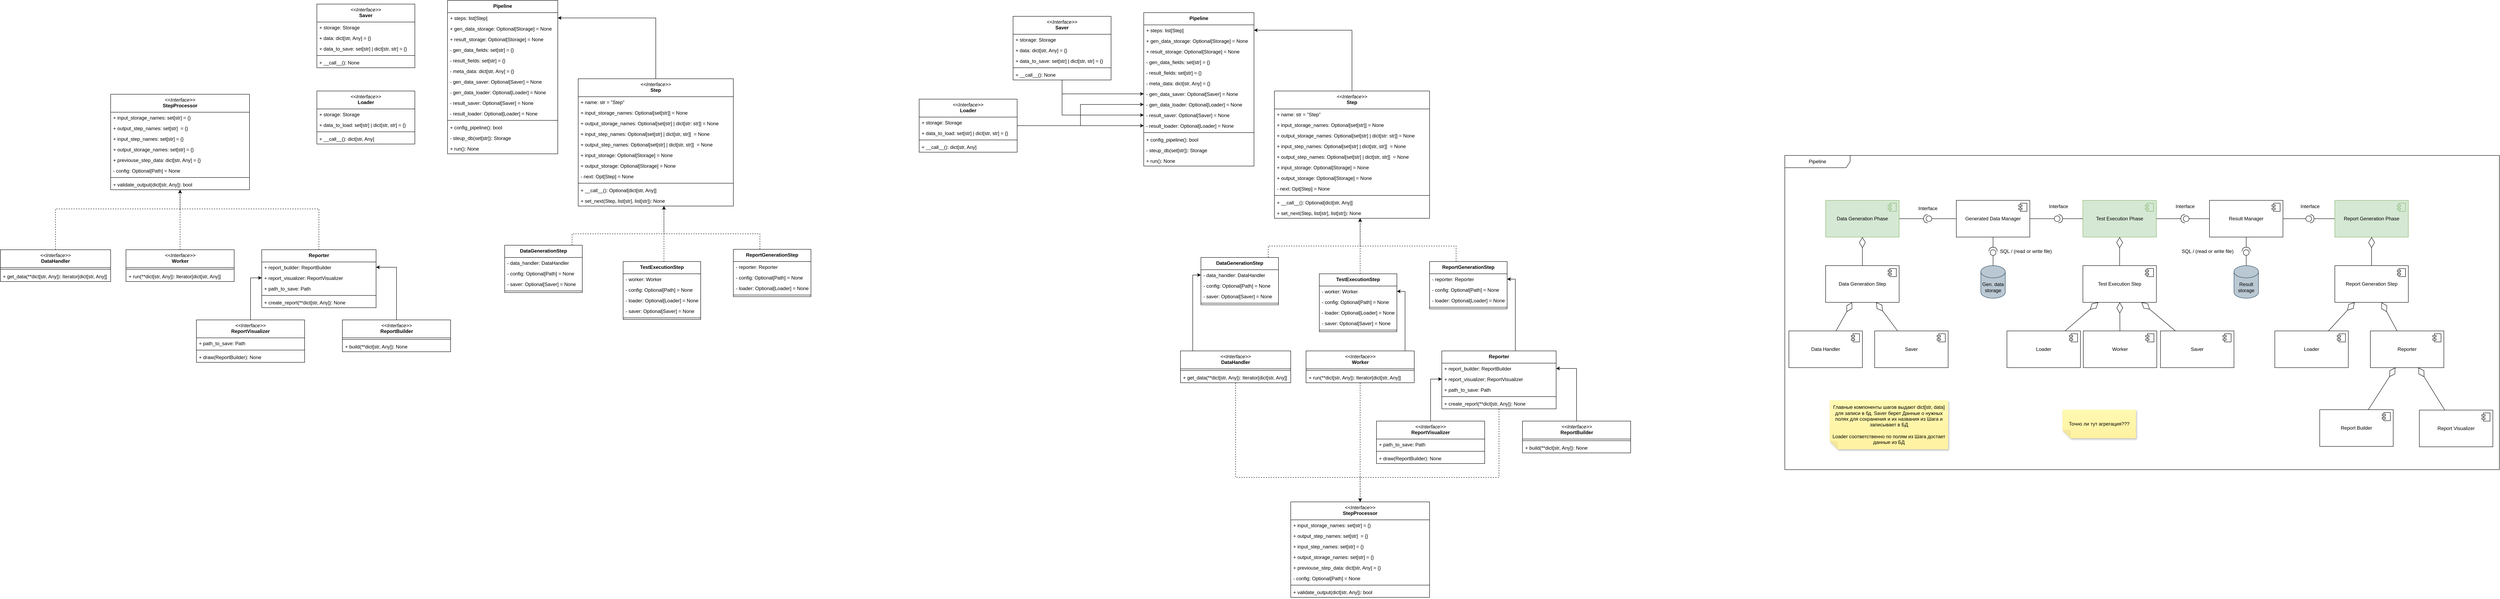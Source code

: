 <mxfile version="26.2.14">
  <diagram name="Страница — 1" id="tywayqphzPVq5EnyWUu1">
    <mxGraphModel dx="6999" dy="1133" grid="1" gridSize="10" guides="1" tooltips="1" connect="1" arrows="1" fold="1" page="1" pageScale="1" pageWidth="827" pageHeight="1169" math="0" shadow="0">
      <root>
        <mxCell id="0" />
        <mxCell id="1" parent="0" />
        <mxCell id="veb8oJTyCX44iU3UPrQK-1" value="Data Generation Phase" style="html=1;dropTarget=0;whiteSpace=wrap;fillColor=#d5e8d4;strokeColor=#82b366;" vertex="1" parent="1">
          <mxGeometry x="-210" y="1240" width="180" height="90" as="geometry" />
        </mxCell>
        <mxCell id="veb8oJTyCX44iU3UPrQK-2" value="" style="shape=module;jettyWidth=8;jettyHeight=4;fillColor=#d5e8d4;strokeColor=#82b366;" vertex="1" parent="veb8oJTyCX44iU3UPrQK-1">
          <mxGeometry x="1" width="20" height="20" relative="1" as="geometry">
            <mxPoint x="-27" y="7" as="offset" />
          </mxGeometry>
        </mxCell>
        <mxCell id="veb8oJTyCX44iU3UPrQK-3" value="Data Generation Step" style="html=1;dropTarget=0;whiteSpace=wrap;" vertex="1" parent="1">
          <mxGeometry x="-210" y="1400" width="180" height="90" as="geometry" />
        </mxCell>
        <mxCell id="veb8oJTyCX44iU3UPrQK-4" value="" style="shape=module;jettyWidth=8;jettyHeight=4;" vertex="1" parent="veb8oJTyCX44iU3UPrQK-3">
          <mxGeometry x="1" width="20" height="20" relative="1" as="geometry">
            <mxPoint x="-27" y="7" as="offset" />
          </mxGeometry>
        </mxCell>
        <mxCell id="veb8oJTyCX44iU3UPrQK-5" value="" style="endArrow=diamondThin;endFill=0;endSize=24;html=1;rounded=0;" edge="1" parent="1" source="veb8oJTyCX44iU3UPrQK-3" target="veb8oJTyCX44iU3UPrQK-1">
          <mxGeometry width="160" relative="1" as="geometry">
            <mxPoint x="-170" y="1360" as="sourcePoint" />
            <mxPoint x="-10" y="1360" as="targetPoint" />
          </mxGeometry>
        </mxCell>
        <mxCell id="veb8oJTyCX44iU3UPrQK-6" value="" style="endArrow=diamondThin;endFill=0;endSize=24;html=1;rounded=0;" edge="1" parent="1" source="veb8oJTyCX44iU3UPrQK-54" target="veb8oJTyCX44iU3UPrQK-3">
          <mxGeometry width="160" relative="1" as="geometry">
            <mxPoint x="-120.34" y="1560" as="sourcePoint" />
            <mxPoint x="-120.34" y="1490" as="targetPoint" />
          </mxGeometry>
        </mxCell>
        <mxCell id="veb8oJTyCX44iU3UPrQK-7" value="Generated Data Manager" style="html=1;dropTarget=0;whiteSpace=wrap;" vertex="1" parent="1">
          <mxGeometry x="110" y="1240" width="180" height="90" as="geometry" />
        </mxCell>
        <mxCell id="veb8oJTyCX44iU3UPrQK-8" value="" style="shape=module;jettyWidth=8;jettyHeight=4;" vertex="1" parent="veb8oJTyCX44iU3UPrQK-7">
          <mxGeometry x="1" width="20" height="20" relative="1" as="geometry">
            <mxPoint x="-27" y="7" as="offset" />
          </mxGeometry>
        </mxCell>
        <mxCell id="veb8oJTyCX44iU3UPrQK-9" value="Gen. data storage" style="shape=cylinder3;whiteSpace=wrap;html=1;boundedLbl=1;backgroundOutline=1;size=15;fillColor=#bac8d3;strokeColor=#23445d;" vertex="1" parent="1">
          <mxGeometry x="170" y="1400" width="60" height="80" as="geometry" />
        </mxCell>
        <mxCell id="veb8oJTyCX44iU3UPrQK-10" value="Test Execution Phase" style="html=1;dropTarget=0;whiteSpace=wrap;fillColor=#d5e8d4;strokeColor=#82b366;" vertex="1" parent="1">
          <mxGeometry x="420" y="1240" width="180" height="90" as="geometry" />
        </mxCell>
        <mxCell id="veb8oJTyCX44iU3UPrQK-11" value="" style="shape=module;jettyWidth=8;jettyHeight=4;fillColor=#d5e8d4;strokeColor=#82b366;" vertex="1" parent="veb8oJTyCX44iU3UPrQK-10">
          <mxGeometry x="1" width="20" height="20" relative="1" as="geometry">
            <mxPoint x="-27" y="7" as="offset" />
          </mxGeometry>
        </mxCell>
        <mxCell id="veb8oJTyCX44iU3UPrQK-12" value="Test Execution Step" style="html=1;dropTarget=0;whiteSpace=wrap;" vertex="1" parent="1">
          <mxGeometry x="420" y="1400" width="180" height="90" as="geometry" />
        </mxCell>
        <mxCell id="veb8oJTyCX44iU3UPrQK-13" value="" style="shape=module;jettyWidth=8;jettyHeight=4;" vertex="1" parent="veb8oJTyCX44iU3UPrQK-12">
          <mxGeometry x="1" width="20" height="20" relative="1" as="geometry">
            <mxPoint x="-27" y="7" as="offset" />
          </mxGeometry>
        </mxCell>
        <mxCell id="veb8oJTyCX44iU3UPrQK-14" value="" style="endArrow=diamondThin;endFill=0;endSize=24;html=1;rounded=0;" edge="1" parent="1" source="veb8oJTyCX44iU3UPrQK-12" target="veb8oJTyCX44iU3UPrQK-10">
          <mxGeometry width="160" relative="1" as="geometry">
            <mxPoint x="460" y="1360" as="sourcePoint" />
            <mxPoint x="620" y="1360" as="targetPoint" />
          </mxGeometry>
        </mxCell>
        <mxCell id="veb8oJTyCX44iU3UPrQK-15" value="Worker" style="html=1;dropTarget=0;whiteSpace=wrap;" vertex="1" parent="1">
          <mxGeometry x="421" y="1560" width="180" height="90" as="geometry" />
        </mxCell>
        <mxCell id="veb8oJTyCX44iU3UPrQK-16" value="" style="shape=module;jettyWidth=8;jettyHeight=4;" vertex="1" parent="veb8oJTyCX44iU3UPrQK-15">
          <mxGeometry x="1" width="20" height="20" relative="1" as="geometry">
            <mxPoint x="-27" y="7" as="offset" />
          </mxGeometry>
        </mxCell>
        <mxCell id="veb8oJTyCX44iU3UPrQK-17" value="" style="endArrow=diamondThin;endFill=0;endSize=24;html=1;rounded=0;" edge="1" parent="1" source="veb8oJTyCX44iU3UPrQK-15" target="veb8oJTyCX44iU3UPrQK-12">
          <mxGeometry width="160" relative="1" as="geometry">
            <mxPoint x="509.66" y="1560" as="sourcePoint" />
            <mxPoint x="509.66" y="1490" as="targetPoint" />
          </mxGeometry>
        </mxCell>
        <mxCell id="veb8oJTyCX44iU3UPrQK-18" value="Result Manager" style="html=1;dropTarget=0;whiteSpace=wrap;" vertex="1" parent="1">
          <mxGeometry x="730" y="1240" width="180" height="90" as="geometry" />
        </mxCell>
        <mxCell id="veb8oJTyCX44iU3UPrQK-19" value="" style="shape=module;jettyWidth=8;jettyHeight=4;" vertex="1" parent="veb8oJTyCX44iU3UPrQK-18">
          <mxGeometry x="1" width="20" height="20" relative="1" as="geometry">
            <mxPoint x="-27" y="7" as="offset" />
          </mxGeometry>
        </mxCell>
        <mxCell id="veb8oJTyCX44iU3UPrQK-20" value="Result storage" style="shape=cylinder3;whiteSpace=wrap;html=1;boundedLbl=1;backgroundOutline=1;size=15;fillColor=#bac8d3;strokeColor=#23445d;" vertex="1" parent="1">
          <mxGeometry x="790" y="1400" width="60" height="80" as="geometry" />
        </mxCell>
        <mxCell id="veb8oJTyCX44iU3UPrQK-21" style="edgeStyle=orthogonalEdgeStyle;rounded=0;orthogonalLoop=1;jettySize=auto;html=1;endArrow=none;startFill=0;" edge="1" parent="1" source="veb8oJTyCX44iU3UPrQK-23" target="veb8oJTyCX44iU3UPrQK-1">
          <mxGeometry relative="1" as="geometry" />
        </mxCell>
        <mxCell id="veb8oJTyCX44iU3UPrQK-22" style="edgeStyle=orthogonalEdgeStyle;rounded=0;orthogonalLoop=1;jettySize=auto;html=1;endArrow=none;startFill=0;" edge="1" parent="1" source="veb8oJTyCX44iU3UPrQK-23" target="veb8oJTyCX44iU3UPrQK-7">
          <mxGeometry relative="1" as="geometry" />
        </mxCell>
        <mxCell id="veb8oJTyCX44iU3UPrQK-23" value="" style="shape=providedRequiredInterface;html=1;verticalLabelPosition=bottom;sketch=0;rotation=-180;" vertex="1" parent="1">
          <mxGeometry x="30" y="1275" width="20" height="20" as="geometry" />
        </mxCell>
        <mxCell id="veb8oJTyCX44iU3UPrQK-24" style="edgeStyle=orthogonalEdgeStyle;rounded=0;orthogonalLoop=1;jettySize=auto;html=1;endArrow=none;startFill=0;" edge="1" parent="1" source="veb8oJTyCX44iU3UPrQK-26" target="veb8oJTyCX44iU3UPrQK-7">
          <mxGeometry relative="1" as="geometry" />
        </mxCell>
        <mxCell id="veb8oJTyCX44iU3UPrQK-25" style="edgeStyle=orthogonalEdgeStyle;rounded=0;orthogonalLoop=1;jettySize=auto;html=1;endArrow=none;startFill=0;" edge="1" parent="1" source="veb8oJTyCX44iU3UPrQK-26" target="veb8oJTyCX44iU3UPrQK-10">
          <mxGeometry relative="1" as="geometry" />
        </mxCell>
        <mxCell id="veb8oJTyCX44iU3UPrQK-26" value="" style="shape=providedRequiredInterface;html=1;verticalLabelPosition=bottom;sketch=0;rotation=0;" vertex="1" parent="1">
          <mxGeometry x="350" y="1275" width="20" height="20" as="geometry" />
        </mxCell>
        <mxCell id="veb8oJTyCX44iU3UPrQK-27" style="edgeStyle=orthogonalEdgeStyle;rounded=0;orthogonalLoop=1;jettySize=auto;html=1;endArrow=none;startFill=0;" edge="1" parent="1" source="veb8oJTyCX44iU3UPrQK-29" target="veb8oJTyCX44iU3UPrQK-18">
          <mxGeometry relative="1" as="geometry" />
        </mxCell>
        <mxCell id="veb8oJTyCX44iU3UPrQK-28" style="edgeStyle=orthogonalEdgeStyle;rounded=0;orthogonalLoop=1;jettySize=auto;html=1;endArrow=none;startFill=0;" edge="1" parent="1" source="veb8oJTyCX44iU3UPrQK-29" target="veb8oJTyCX44iU3UPrQK-10">
          <mxGeometry relative="1" as="geometry" />
        </mxCell>
        <mxCell id="veb8oJTyCX44iU3UPrQK-29" value="" style="shape=providedRequiredInterface;html=1;verticalLabelPosition=bottom;sketch=0;rotation=180;" vertex="1" parent="1">
          <mxGeometry x="660" y="1275" width="20" height="20" as="geometry" />
        </mxCell>
        <mxCell id="veb8oJTyCX44iU3UPrQK-30" style="edgeStyle=orthogonalEdgeStyle;rounded=0;orthogonalLoop=1;jettySize=auto;html=1;endArrow=none;startFill=0;" edge="1" parent="1" source="veb8oJTyCX44iU3UPrQK-32" target="veb8oJTyCX44iU3UPrQK-18">
          <mxGeometry relative="1" as="geometry" />
        </mxCell>
        <mxCell id="veb8oJTyCX44iU3UPrQK-31" style="edgeStyle=orthogonalEdgeStyle;rounded=0;orthogonalLoop=1;jettySize=auto;html=1;endArrow=none;startFill=0;" edge="1" parent="1" source="veb8oJTyCX44iU3UPrQK-32" target="veb8oJTyCX44iU3UPrQK-33">
          <mxGeometry relative="1" as="geometry" />
        </mxCell>
        <mxCell id="veb8oJTyCX44iU3UPrQK-32" value="" style="shape=providedRequiredInterface;html=1;verticalLabelPosition=bottom;sketch=0;rotation=0;" vertex="1" parent="1">
          <mxGeometry x="966" y="1275" width="20" height="20" as="geometry" />
        </mxCell>
        <mxCell id="veb8oJTyCX44iU3UPrQK-33" value="Report Generation Phase" style="html=1;dropTarget=0;whiteSpace=wrap;fillColor=#d5e8d4;strokeColor=#82b366;" vertex="1" parent="1">
          <mxGeometry x="1037" y="1240" width="180" height="90" as="geometry" />
        </mxCell>
        <mxCell id="veb8oJTyCX44iU3UPrQK-34" value="" style="shape=module;jettyWidth=8;jettyHeight=4;fillColor=#d5e8d4;strokeColor=#82b366;" vertex="1" parent="veb8oJTyCX44iU3UPrQK-33">
          <mxGeometry x="1" width="20" height="20" relative="1" as="geometry">
            <mxPoint x="-27" y="7" as="offset" />
          </mxGeometry>
        </mxCell>
        <mxCell id="veb8oJTyCX44iU3UPrQK-35" value="Report Generation&amp;nbsp;Step" style="html=1;dropTarget=0;whiteSpace=wrap;" vertex="1" parent="1">
          <mxGeometry x="1037" y="1400" width="180" height="90" as="geometry" />
        </mxCell>
        <mxCell id="veb8oJTyCX44iU3UPrQK-36" value="" style="shape=module;jettyWidth=8;jettyHeight=4;" vertex="1" parent="veb8oJTyCX44iU3UPrQK-35">
          <mxGeometry x="1" width="20" height="20" relative="1" as="geometry">
            <mxPoint x="-27" y="7" as="offset" />
          </mxGeometry>
        </mxCell>
        <mxCell id="veb8oJTyCX44iU3UPrQK-37" value="" style="endArrow=diamondThin;endFill=0;endSize=24;html=1;rounded=0;" edge="1" parent="1" source="veb8oJTyCX44iU3UPrQK-35" target="veb8oJTyCX44iU3UPrQK-33">
          <mxGeometry width="160" relative="1" as="geometry">
            <mxPoint x="1077" y="1360" as="sourcePoint" />
            <mxPoint x="1237" y="1360" as="targetPoint" />
          </mxGeometry>
        </mxCell>
        <mxCell id="veb8oJTyCX44iU3UPrQK-38" value="" style="endArrow=diamondThin;endFill=0;endSize=24;html=1;rounded=0;" edge="1" parent="1" source="veb8oJTyCX44iU3UPrQK-62" target="veb8oJTyCX44iU3UPrQK-35">
          <mxGeometry width="160" relative="1" as="geometry">
            <mxPoint x="1126.66" y="1560" as="sourcePoint" />
            <mxPoint x="1126.66" y="1490" as="targetPoint" />
          </mxGeometry>
        </mxCell>
        <mxCell id="veb8oJTyCX44iU3UPrQK-39" value="Interface" style="text;html=1;align=center;verticalAlign=middle;resizable=0;points=[];autosize=1;strokeColor=none;fillColor=none;" vertex="1" parent="1">
          <mxGeometry x="5" y="1245" width="70" height="30" as="geometry" />
        </mxCell>
        <mxCell id="veb8oJTyCX44iU3UPrQK-40" value="Interface" style="text;html=1;align=center;verticalAlign=middle;resizable=0;points=[];autosize=1;strokeColor=none;fillColor=none;" vertex="1" parent="1">
          <mxGeometry x="325" y="1240" width="70" height="30" as="geometry" />
        </mxCell>
        <mxCell id="veb8oJTyCX44iU3UPrQK-41" value="Interface" style="text;html=1;align=center;verticalAlign=middle;resizable=0;points=[];autosize=1;strokeColor=none;fillColor=none;" vertex="1" parent="1">
          <mxGeometry x="635" y="1240" width="70" height="30" as="geometry" />
        </mxCell>
        <mxCell id="veb8oJTyCX44iU3UPrQK-42" value="Interface" style="text;html=1;align=center;verticalAlign=middle;resizable=0;points=[];autosize=1;strokeColor=none;fillColor=none;" vertex="1" parent="1">
          <mxGeometry x="941" y="1240" width="70" height="30" as="geometry" />
        </mxCell>
        <mxCell id="veb8oJTyCX44iU3UPrQK-43" style="edgeStyle=orthogonalEdgeStyle;rounded=0;orthogonalLoop=1;jettySize=auto;html=1;endArrow=none;startFill=0;" edge="1" parent="1" source="veb8oJTyCX44iU3UPrQK-45" target="veb8oJTyCX44iU3UPrQK-7">
          <mxGeometry relative="1" as="geometry" />
        </mxCell>
        <mxCell id="veb8oJTyCX44iU3UPrQK-44" style="edgeStyle=orthogonalEdgeStyle;rounded=0;orthogonalLoop=1;jettySize=auto;html=1;endArrow=none;startFill=0;" edge="1" parent="1" source="veb8oJTyCX44iU3UPrQK-45" target="veb8oJTyCX44iU3UPrQK-9">
          <mxGeometry relative="1" as="geometry" />
        </mxCell>
        <mxCell id="veb8oJTyCX44iU3UPrQK-45" value="" style="shape=providedRequiredInterface;html=1;verticalLabelPosition=bottom;sketch=0;direction=north;" vertex="1" parent="1">
          <mxGeometry x="190" y="1355" width="20" height="20" as="geometry" />
        </mxCell>
        <mxCell id="veb8oJTyCX44iU3UPrQK-46" value="SQL / (read or write file)" style="text;html=1;align=center;verticalAlign=middle;resizable=0;points=[];autosize=1;strokeColor=none;fillColor=none;" vertex="1" parent="1">
          <mxGeometry x="205" y="1350" width="150" height="30" as="geometry" />
        </mxCell>
        <mxCell id="veb8oJTyCX44iU3UPrQK-47" style="edgeStyle=orthogonalEdgeStyle;rounded=0;orthogonalLoop=1;jettySize=auto;html=1;endArrow=none;startFill=0;" edge="1" parent="1" source="veb8oJTyCX44iU3UPrQK-49" target="veb8oJTyCX44iU3UPrQK-18">
          <mxGeometry relative="1" as="geometry" />
        </mxCell>
        <mxCell id="veb8oJTyCX44iU3UPrQK-48" style="edgeStyle=orthogonalEdgeStyle;rounded=0;orthogonalLoop=1;jettySize=auto;html=1;endArrow=none;startFill=0;" edge="1" parent="1" source="veb8oJTyCX44iU3UPrQK-49" target="veb8oJTyCX44iU3UPrQK-20">
          <mxGeometry relative="1" as="geometry" />
        </mxCell>
        <mxCell id="veb8oJTyCX44iU3UPrQK-49" value="" style="shape=providedRequiredInterface;html=1;verticalLabelPosition=bottom;sketch=0;direction=north;" vertex="1" parent="1">
          <mxGeometry x="810" y="1355" width="20" height="20" as="geometry" />
        </mxCell>
        <mxCell id="veb8oJTyCX44iU3UPrQK-50" value="SQL / (read or write file)" style="text;html=1;align=center;verticalAlign=middle;resizable=0;points=[];autosize=1;strokeColor=none;fillColor=none;" vertex="1" parent="1">
          <mxGeometry x="650" y="1350" width="150" height="30" as="geometry" />
        </mxCell>
        <mxCell id="veb8oJTyCX44iU3UPrQK-51" value="Pipeline" style="shape=umlFrame;whiteSpace=wrap;html=1;pointerEvents=0;recursiveResize=0;container=1;collapsible=0;width=160;" vertex="1" parent="1">
          <mxGeometry x="-310" y="1130" width="1750" height="770" as="geometry" />
        </mxCell>
        <mxCell id="veb8oJTyCX44iU3UPrQK-52" value="Saver" style="html=1;dropTarget=0;whiteSpace=wrap;" vertex="1" parent="veb8oJTyCX44iU3UPrQK-51">
          <mxGeometry x="220" y="430" width="180" height="90" as="geometry" />
        </mxCell>
        <mxCell id="veb8oJTyCX44iU3UPrQK-53" value="" style="shape=module;jettyWidth=8;jettyHeight=4;" vertex="1" parent="veb8oJTyCX44iU3UPrQK-52">
          <mxGeometry x="1" width="20" height="20" relative="1" as="geometry">
            <mxPoint x="-27" y="7" as="offset" />
          </mxGeometry>
        </mxCell>
        <mxCell id="veb8oJTyCX44iU3UPrQK-54" value="Data Handler" style="html=1;dropTarget=0;whiteSpace=wrap;" vertex="1" parent="veb8oJTyCX44iU3UPrQK-51">
          <mxGeometry x="10" y="430" width="180" height="90" as="geometry" />
        </mxCell>
        <mxCell id="veb8oJTyCX44iU3UPrQK-55" value="" style="shape=module;jettyWidth=8;jettyHeight=4;" vertex="1" parent="veb8oJTyCX44iU3UPrQK-54">
          <mxGeometry x="1" width="20" height="20" relative="1" as="geometry">
            <mxPoint x="-27" y="7" as="offset" />
          </mxGeometry>
        </mxCell>
        <mxCell id="veb8oJTyCX44iU3UPrQK-56" value="Saver" style="html=1;dropTarget=0;whiteSpace=wrap;" vertex="1" parent="veb8oJTyCX44iU3UPrQK-51">
          <mxGeometry x="920" y="430" width="180" height="90" as="geometry" />
        </mxCell>
        <mxCell id="veb8oJTyCX44iU3UPrQK-57" value="" style="shape=module;jettyWidth=8;jettyHeight=4;" vertex="1" parent="veb8oJTyCX44iU3UPrQK-56">
          <mxGeometry x="1" width="20" height="20" relative="1" as="geometry">
            <mxPoint x="-27" y="7" as="offset" />
          </mxGeometry>
        </mxCell>
        <mxCell id="veb8oJTyCX44iU3UPrQK-58" value="Loader" style="html=1;dropTarget=0;whiteSpace=wrap;" vertex="1" parent="veb8oJTyCX44iU3UPrQK-51">
          <mxGeometry x="544" y="430" width="180" height="90" as="geometry" />
        </mxCell>
        <mxCell id="veb8oJTyCX44iU3UPrQK-59" value="" style="shape=module;jettyWidth=8;jettyHeight=4;" vertex="1" parent="veb8oJTyCX44iU3UPrQK-58">
          <mxGeometry x="1" width="20" height="20" relative="1" as="geometry">
            <mxPoint x="-27" y="7" as="offset" />
          </mxGeometry>
        </mxCell>
        <mxCell id="veb8oJTyCX44iU3UPrQK-60" value="Report Visualizer" style="html=1;dropTarget=0;whiteSpace=wrap;" vertex="1" parent="veb8oJTyCX44iU3UPrQK-51">
          <mxGeometry x="1554" y="624" width="180" height="90" as="geometry" />
        </mxCell>
        <mxCell id="veb8oJTyCX44iU3UPrQK-61" value="" style="shape=module;jettyWidth=8;jettyHeight=4;" vertex="1" parent="veb8oJTyCX44iU3UPrQK-60">
          <mxGeometry x="1" width="20" height="20" relative="1" as="geometry">
            <mxPoint x="-27" y="7" as="offset" />
          </mxGeometry>
        </mxCell>
        <mxCell id="veb8oJTyCX44iU3UPrQK-62" value="Reporter" style="html=1;dropTarget=0;whiteSpace=wrap;" vertex="1" parent="veb8oJTyCX44iU3UPrQK-51">
          <mxGeometry x="1434" y="430" width="180" height="90" as="geometry" />
        </mxCell>
        <mxCell id="veb8oJTyCX44iU3UPrQK-63" value="" style="shape=module;jettyWidth=8;jettyHeight=4;" vertex="1" parent="veb8oJTyCX44iU3UPrQK-62">
          <mxGeometry x="1" width="20" height="20" relative="1" as="geometry">
            <mxPoint x="-27" y="7" as="offset" />
          </mxGeometry>
        </mxCell>
        <mxCell id="veb8oJTyCX44iU3UPrQK-64" value="Report Builder" style="html=1;dropTarget=0;whiteSpace=wrap;" vertex="1" parent="veb8oJTyCX44iU3UPrQK-51">
          <mxGeometry x="1310" y="623" width="180" height="90" as="geometry" />
        </mxCell>
        <mxCell id="veb8oJTyCX44iU3UPrQK-65" value="" style="shape=module;jettyWidth=8;jettyHeight=4;" vertex="1" parent="veb8oJTyCX44iU3UPrQK-64">
          <mxGeometry x="1" width="20" height="20" relative="1" as="geometry">
            <mxPoint x="-27" y="7" as="offset" />
          </mxGeometry>
        </mxCell>
        <mxCell id="veb8oJTyCX44iU3UPrQK-66" value="" style="endArrow=diamondThin;endFill=0;endSize=24;html=1;rounded=0;" edge="1" parent="veb8oJTyCX44iU3UPrQK-51" source="veb8oJTyCX44iU3UPrQK-60" target="veb8oJTyCX44iU3UPrQK-62">
          <mxGeometry width="160" relative="1" as="geometry">
            <mxPoint x="1378" y="633" as="sourcePoint" />
            <mxPoint x="1427" y="530" as="targetPoint" />
          </mxGeometry>
        </mxCell>
        <mxCell id="veb8oJTyCX44iU3UPrQK-67" value="" style="endArrow=diamondThin;endFill=0;endSize=24;html=1;rounded=0;" edge="1" parent="veb8oJTyCX44iU3UPrQK-51" source="veb8oJTyCX44iU3UPrQK-64" target="veb8oJTyCX44iU3UPrQK-62">
          <mxGeometry width="160" relative="1" as="geometry">
            <mxPoint x="1402.5" y="600" as="sourcePoint" />
            <mxPoint x="1401.5" y="530" as="targetPoint" />
          </mxGeometry>
        </mxCell>
        <mxCell id="veb8oJTyCX44iU3UPrQK-68" value="Loader" style="html=1;dropTarget=0;whiteSpace=wrap;" vertex="1" parent="veb8oJTyCX44iU3UPrQK-51">
          <mxGeometry x="1200" y="430" width="180" height="90" as="geometry" />
        </mxCell>
        <mxCell id="veb8oJTyCX44iU3UPrQK-69" value="" style="shape=module;jettyWidth=8;jettyHeight=4;" vertex="1" parent="veb8oJTyCX44iU3UPrQK-68">
          <mxGeometry x="1" width="20" height="20" relative="1" as="geometry">
            <mxPoint x="-27" y="7" as="offset" />
          </mxGeometry>
        </mxCell>
        <mxCell id="veb8oJTyCX44iU3UPrQK-70" value="Главные компоненты шагов выдают dict[str, data] для записи в бд. Saver берет Данные о нужных полях для сохранения и их названия из Шага и записывает в БД&lt;div&gt;&lt;br&gt;&lt;/div&gt;&lt;div&gt;Loader соответственно по полям из Шага достает данные из БД&lt;/div&gt;" style="shape=note;whiteSpace=wrap;html=1;backgroundOutline=1;fontColor=#000000;darkOpacity=0.05;fillColor=#FFF9B2;strokeColor=none;fillStyle=solid;direction=west;gradientDirection=north;gradientColor=#FFF2A1;shadow=1;size=20;pointerEvents=1;" vertex="1" parent="veb8oJTyCX44iU3UPrQK-51">
          <mxGeometry x="110" y="600" width="290" height="120" as="geometry" />
        </mxCell>
        <mxCell id="veb8oJTyCX44iU3UPrQK-71" value="Точно ли тут агрегация???" style="shape=note;whiteSpace=wrap;html=1;backgroundOutline=1;fontColor=#000000;darkOpacity=0.05;fillColor=#FFF9B2;strokeColor=none;fillStyle=solid;direction=west;gradientDirection=north;gradientColor=#FFF2A1;shadow=1;size=20;pointerEvents=1;" vertex="1" parent="veb8oJTyCX44iU3UPrQK-51">
          <mxGeometry x="680" y="623" width="180" height="70" as="geometry" />
        </mxCell>
        <mxCell id="veb8oJTyCX44iU3UPrQK-72" value="" style="endArrow=diamondThin;endFill=0;endSize=24;html=1;rounded=0;" edge="1" parent="1" source="veb8oJTyCX44iU3UPrQK-52" target="veb8oJTyCX44iU3UPrQK-3">
          <mxGeometry width="160" relative="1" as="geometry">
            <mxPoint x="-160" y="1570" as="sourcePoint" />
            <mxPoint x="-130" y="1500" as="targetPoint" />
          </mxGeometry>
        </mxCell>
        <mxCell id="veb8oJTyCX44iU3UPrQK-73" value="" style="endArrow=diamondThin;endFill=0;endSize=24;html=1;rounded=0;" edge="1" parent="1" source="veb8oJTyCX44iU3UPrQK-58" target="veb8oJTyCX44iU3UPrQK-12">
          <mxGeometry width="160" relative="1" as="geometry">
            <mxPoint x="521" y="1570" as="sourcePoint" />
            <mxPoint x="520" y="1500" as="targetPoint" />
          </mxGeometry>
        </mxCell>
        <mxCell id="veb8oJTyCX44iU3UPrQK-74" value="" style="endArrow=diamondThin;endFill=0;endSize=24;html=1;rounded=0;" edge="1" parent="1" source="veb8oJTyCX44iU3UPrQK-56" target="veb8oJTyCX44iU3UPrQK-12">
          <mxGeometry width="160" relative="1" as="geometry">
            <mxPoint x="386" y="1570" as="sourcePoint" />
            <mxPoint x="468" y="1500" as="targetPoint" />
          </mxGeometry>
        </mxCell>
        <mxCell id="veb8oJTyCX44iU3UPrQK-75" value="" style="endArrow=diamondThin;endFill=0;endSize=24;html=1;rounded=0;" edge="1" parent="1" source="veb8oJTyCX44iU3UPrQK-68" target="veb8oJTyCX44iU3UPrQK-35">
          <mxGeometry width="160" relative="1" as="geometry">
            <mxPoint x="1200" y="1570" as="sourcePoint" />
            <mxPoint x="1161" y="1500" as="targetPoint" />
          </mxGeometry>
        </mxCell>
        <mxCell id="veb8oJTyCX44iU3UPrQK-151" style="edgeStyle=orthogonalEdgeStyle;rounded=0;orthogonalLoop=1;jettySize=auto;html=1;" edge="1" parent="1" source="veb8oJTyCX44iU3UPrQK-152" target="veb8oJTyCX44iU3UPrQK-235">
          <mxGeometry relative="1" as="geometry" />
        </mxCell>
        <mxCell id="veb8oJTyCX44iU3UPrQK-152" value="&lt;i style=&quot;font-weight: 400;&quot;&gt;&amp;lt;&amp;lt;Interface&amp;gt;&amp;gt;&lt;/i&gt;&lt;br style=&quot;font-weight: 400;&quot;&gt;&lt;b&gt;Step&lt;/b&gt;" style="swimlane;fontStyle=1;align=center;verticalAlign=top;childLayout=stackLayout;horizontal=1;startSize=44;horizontalStack=0;resizeParent=1;resizeParentMax=0;resizeLast=0;collapsible=1;marginBottom=0;whiteSpace=wrap;html=1;" vertex="1" parent="1">
          <mxGeometry x="-1560" y="972" width="380" height="312" as="geometry">
            <mxRectangle x="-2160" y="-176" width="100" height="30" as="alternateBounds" />
          </mxGeometry>
        </mxCell>
        <mxCell id="veb8oJTyCX44iU3UPrQK-153" value="+ name: str = &quot;Step&quot;" style="text;strokeColor=none;fillColor=none;align=left;verticalAlign=top;spacingLeft=4;spacingRight=4;overflow=hidden;rotatable=0;points=[[0,0.5],[1,0.5]];portConstraint=eastwest;whiteSpace=wrap;html=1;" vertex="1" parent="veb8oJTyCX44iU3UPrQK-152">
          <mxGeometry y="44" width="380" height="26" as="geometry" />
        </mxCell>
        <mxCell id="veb8oJTyCX44iU3UPrQK-154" value="+&lt;span style=&quot;background-color: transparent; color: light-dark(rgb(0, 0, 0), rgb(255, 255, 255));&quot;&gt;&amp;nbsp;&lt;/span&gt;&lt;span style=&quot;background-color: transparent; color: light-dark(rgb(0, 0, 0), rgb(255, 255, 255));&quot;&gt;input_storage_names: Optional[set[str]] = None&lt;/span&gt;" style="text;strokeColor=none;fillColor=none;align=left;verticalAlign=top;spacingLeft=4;spacingRight=4;overflow=hidden;rotatable=0;points=[[0,0.5],[1,0.5]];portConstraint=eastwest;whiteSpace=wrap;html=1;" vertex="1" parent="veb8oJTyCX44iU3UPrQK-152">
          <mxGeometry y="70" width="380" height="26" as="geometry" />
        </mxCell>
        <mxCell id="veb8oJTyCX44iU3UPrQK-155" value="+&lt;span style=&quot;background-color: transparent; color: light-dark(rgb(0, 0, 0), rgb(255, 255, 255));&quot;&gt;&amp;nbsp;&lt;/span&gt;&lt;span style=&quot;background-color: transparent; color: light-dark(rgb(0, 0, 0), rgb(255, 255, 255));&quot;&gt;output_storage_names: Optional[&lt;/span&gt;set[str] | dict[str: str]] = None" style="text;strokeColor=none;fillColor=none;align=left;verticalAlign=top;spacingLeft=4;spacingRight=4;overflow=hidden;rotatable=0;points=[[0,0.5],[1,0.5]];portConstraint=eastwest;whiteSpace=wrap;html=1;" vertex="1" parent="veb8oJTyCX44iU3UPrQK-152">
          <mxGeometry y="96" width="380" height="26" as="geometry" />
        </mxCell>
        <mxCell id="veb8oJTyCX44iU3UPrQK-156" value="+&lt;span style=&quot;background-color: transparent; color: light-dark(rgb(0, 0, 0), rgb(255, 255, 255));&quot;&gt;&amp;nbsp;input_step&lt;/span&gt;&lt;span style=&quot;background-color: transparent; color: light-dark(rgb(0, 0, 0), rgb(255, 255, 255));&quot;&gt;_names: Optional[&lt;/span&gt;&lt;span style=&quot;background-color: transparent;&quot;&gt;set[str] | dict[str, str]]&amp;nbsp; = None&lt;/span&gt;&lt;div&gt;&lt;br&gt;&lt;/div&gt;" style="text;strokeColor=none;fillColor=none;align=left;verticalAlign=top;spacingLeft=4;spacingRight=4;overflow=hidden;rotatable=0;points=[[0,0.5],[1,0.5]];portConstraint=eastwest;whiteSpace=wrap;html=1;" vertex="1" parent="veb8oJTyCX44iU3UPrQK-152">
          <mxGeometry y="122" width="380" height="26" as="geometry" />
        </mxCell>
        <mxCell id="veb8oJTyCX44iU3UPrQK-157" value="+&lt;span style=&quot;background-color: transparent; color: light-dark(rgb(0, 0, 0), rgb(255, 255, 255));&quot;&gt;&amp;nbsp;output_step&lt;/span&gt;&lt;span style=&quot;background-color: transparent; color: light-dark(rgb(0, 0, 0), rgb(255, 255, 255));&quot;&gt;_names: Optional[&lt;/span&gt;&lt;span style=&quot;background-color: transparent;&quot;&gt;set[str] | dict[str, str]]&amp;nbsp; = None&lt;/span&gt;&lt;div&gt;&lt;br&gt;&lt;/div&gt;" style="text;strokeColor=none;fillColor=none;align=left;verticalAlign=top;spacingLeft=4;spacingRight=4;overflow=hidden;rotatable=0;points=[[0,0.5],[1,0.5]];portConstraint=eastwest;whiteSpace=wrap;html=1;" vertex="1" parent="veb8oJTyCX44iU3UPrQK-152">
          <mxGeometry y="148" width="380" height="26" as="geometry" />
        </mxCell>
        <mxCell id="veb8oJTyCX44iU3UPrQK-158" value="+&lt;span style=&quot;background-color: transparent; color: light-dark(rgb(0, 0, 0), rgb(255, 255, 255));&quot;&gt;&amp;nbsp;&lt;/span&gt;&lt;span style=&quot;background-color: transparent; color: light-dark(rgb(0, 0, 0), rgb(255, 255, 255));&quot;&gt;input_storage: Optional[Storage] = None&lt;/span&gt;" style="text;strokeColor=none;fillColor=none;align=left;verticalAlign=top;spacingLeft=4;spacingRight=4;overflow=hidden;rotatable=0;points=[[0,0.5],[1,0.5]];portConstraint=eastwest;whiteSpace=wrap;html=1;" vertex="1" parent="veb8oJTyCX44iU3UPrQK-152">
          <mxGeometry y="174" width="380" height="26" as="geometry" />
        </mxCell>
        <mxCell id="veb8oJTyCX44iU3UPrQK-159" value="+&lt;span style=&quot;background-color: transparent; color: light-dark(rgb(0, 0, 0), rgb(255, 255, 255));&quot;&gt;&amp;nbsp;output&lt;/span&gt;&lt;span style=&quot;background-color: transparent; color: light-dark(rgb(0, 0, 0), rgb(255, 255, 255));&quot;&gt;_storage:&amp;nbsp;&lt;/span&gt;Optional[Storage] = None" style="text;strokeColor=none;fillColor=none;align=left;verticalAlign=top;spacingLeft=4;spacingRight=4;overflow=hidden;rotatable=0;points=[[0,0.5],[1,0.5]];portConstraint=eastwest;whiteSpace=wrap;html=1;" vertex="1" parent="veb8oJTyCX44iU3UPrQK-152">
          <mxGeometry y="200" width="380" height="26" as="geometry" />
        </mxCell>
        <mxCell id="veb8oJTyCX44iU3UPrQK-160" value="- next: Opt[Step] = None" style="text;strokeColor=none;fillColor=none;align=left;verticalAlign=top;spacingLeft=4;spacingRight=4;overflow=hidden;rotatable=0;points=[[0,0.5],[1,0.5]];portConstraint=eastwest;whiteSpace=wrap;html=1;" vertex="1" parent="veb8oJTyCX44iU3UPrQK-152">
          <mxGeometry y="226" width="380" height="26" as="geometry" />
        </mxCell>
        <mxCell id="veb8oJTyCX44iU3UPrQK-161" value="" style="line;strokeWidth=1;fillColor=none;align=left;verticalAlign=middle;spacingTop=-1;spacingLeft=3;spacingRight=3;rotatable=0;labelPosition=right;points=[];portConstraint=eastwest;strokeColor=inherit;" vertex="1" parent="veb8oJTyCX44iU3UPrQK-152">
          <mxGeometry y="252" width="380" height="8" as="geometry" />
        </mxCell>
        <mxCell id="veb8oJTyCX44iU3UPrQK-162" value="+ __call__(): Optional[dict[str, Any]]" style="text;strokeColor=none;fillColor=none;align=left;verticalAlign=top;spacingLeft=4;spacingRight=4;overflow=hidden;rotatable=0;points=[[0,0.5],[1,0.5]];portConstraint=eastwest;whiteSpace=wrap;html=1;" vertex="1" parent="veb8oJTyCX44iU3UPrQK-152">
          <mxGeometry y="260" width="380" height="26" as="geometry" />
        </mxCell>
        <mxCell id="veb8oJTyCX44iU3UPrQK-163" value="+ set_next(Step, list[str], list[str]): None" style="text;strokeColor=none;fillColor=none;align=left;verticalAlign=top;spacingLeft=4;spacingRight=4;overflow=hidden;rotatable=0;points=[[0,0.5],[1,0.5]];portConstraint=eastwest;whiteSpace=wrap;html=1;" vertex="1" parent="veb8oJTyCX44iU3UPrQK-152">
          <mxGeometry y="286" width="380" height="26" as="geometry" />
        </mxCell>
        <mxCell id="veb8oJTyCX44iU3UPrQK-164" style="edgeStyle=orthogonalEdgeStyle;rounded=0;orthogonalLoop=1;jettySize=auto;html=1;dashed=1;" edge="1" parent="1" source="veb8oJTyCX44iU3UPrQK-165" target="veb8oJTyCX44iU3UPrQK-152">
          <mxGeometry relative="1" as="geometry">
            <mxPoint x="-1570" y="1402" as="sourcePoint" />
            <Array as="points">
              <mxPoint x="-1575" y="1352" />
              <mxPoint x="-1350" y="1352" />
            </Array>
          </mxGeometry>
        </mxCell>
        <mxCell id="veb8oJTyCX44iU3UPrQK-165" value="&lt;b&gt;DataGenerationStep&lt;/b&gt;" style="swimlane;fontStyle=1;align=center;verticalAlign=top;childLayout=stackLayout;horizontal=1;startSize=30;horizontalStack=0;resizeParent=1;resizeParentMax=0;resizeLast=0;collapsible=1;marginBottom=0;whiteSpace=wrap;html=1;" vertex="1" parent="1">
          <mxGeometry x="-1740" y="1380" width="190" height="116" as="geometry">
            <mxRectangle x="-2160" y="-176" width="100" height="30" as="alternateBounds" />
          </mxGeometry>
        </mxCell>
        <mxCell id="veb8oJTyCX44iU3UPrQK-166" value="- data_handler: DataHandler" style="text;strokeColor=none;fillColor=none;align=left;verticalAlign=top;spacingLeft=4;spacingRight=4;overflow=hidden;rotatable=0;points=[[0,0.5],[1,0.5]];portConstraint=eastwest;whiteSpace=wrap;html=1;" vertex="1" parent="veb8oJTyCX44iU3UPrQK-165">
          <mxGeometry y="30" width="190" height="26" as="geometry" />
        </mxCell>
        <mxCell id="veb8oJTyCX44iU3UPrQK-167" value="- config: Optional[Path] = None" style="text;strokeColor=none;fillColor=none;align=left;verticalAlign=top;spacingLeft=4;spacingRight=4;overflow=hidden;rotatable=0;points=[[0,0.5],[1,0.5]];portConstraint=eastwest;whiteSpace=wrap;html=1;" vertex="1" parent="veb8oJTyCX44iU3UPrQK-165">
          <mxGeometry y="56" width="190" height="26" as="geometry" />
        </mxCell>
        <mxCell id="veb8oJTyCX44iU3UPrQK-168" value="- saver: Optional[Saver] = None" style="text;strokeColor=none;fillColor=none;align=left;verticalAlign=top;spacingLeft=4;spacingRight=4;overflow=hidden;rotatable=0;points=[[0,0.5],[1,0.5]];portConstraint=eastwest;whiteSpace=wrap;html=1;" vertex="1" parent="veb8oJTyCX44iU3UPrQK-165">
          <mxGeometry y="82" width="190" height="26" as="geometry" />
        </mxCell>
        <mxCell id="veb8oJTyCX44iU3UPrQK-169" value="" style="line;strokeWidth=1;fillColor=none;align=left;verticalAlign=middle;spacingTop=-1;spacingLeft=3;spacingRight=3;rotatable=0;labelPosition=right;points=[];portConstraint=eastwest;strokeColor=inherit;" vertex="1" parent="veb8oJTyCX44iU3UPrQK-165">
          <mxGeometry y="108" width="190" height="8" as="geometry" />
        </mxCell>
        <mxCell id="veb8oJTyCX44iU3UPrQK-170" style="edgeStyle=orthogonalEdgeStyle;rounded=0;orthogonalLoop=1;jettySize=auto;html=1;" edge="1" parent="1" source="veb8oJTyCX44iU3UPrQK-172" target="veb8oJTyCX44iU3UPrQK-243">
          <mxGeometry relative="1" as="geometry" />
        </mxCell>
        <mxCell id="veb8oJTyCX44iU3UPrQK-171" style="edgeStyle=orthogonalEdgeStyle;rounded=0;orthogonalLoop=1;jettySize=auto;html=1;" edge="1" parent="1" source="veb8oJTyCX44iU3UPrQK-172" target="veb8oJTyCX44iU3UPrQK-241">
          <mxGeometry relative="1" as="geometry" />
        </mxCell>
        <mxCell id="veb8oJTyCX44iU3UPrQK-172" value="&lt;i style=&quot;font-weight: 400;&quot;&gt;&amp;lt;&amp;lt;Interface&amp;gt;&amp;gt;&lt;/i&gt;&lt;br style=&quot;font-weight: 400;&quot;&gt;&lt;b&gt;Saver&lt;/b&gt;" style="swimlane;fontStyle=1;align=center;verticalAlign=top;childLayout=stackLayout;horizontal=1;startSize=44;horizontalStack=0;resizeParent=1;resizeParentMax=0;resizeLast=0;collapsible=1;marginBottom=0;whiteSpace=wrap;html=1;" vertex="1" parent="1">
          <mxGeometry x="-2200" y="789" width="240" height="156" as="geometry">
            <mxRectangle x="-2160" y="-176" width="100" height="30" as="alternateBounds" />
          </mxGeometry>
        </mxCell>
        <mxCell id="veb8oJTyCX44iU3UPrQK-173" value="+ storage: Storage" style="text;strokeColor=none;fillColor=none;align=left;verticalAlign=top;spacingLeft=4;spacingRight=4;overflow=hidden;rotatable=0;points=[[0,0.5],[1,0.5]];portConstraint=eastwest;whiteSpace=wrap;html=1;" vertex="1" parent="veb8oJTyCX44iU3UPrQK-172">
          <mxGeometry y="44" width="240" height="26" as="geometry" />
        </mxCell>
        <mxCell id="veb8oJTyCX44iU3UPrQK-174" value="+ data: dict[str, Any] = {}" style="text;strokeColor=none;fillColor=none;align=left;verticalAlign=top;spacingLeft=4;spacingRight=4;overflow=hidden;rotatable=0;points=[[0,0.5],[1,0.5]];portConstraint=eastwest;whiteSpace=wrap;html=1;" vertex="1" parent="veb8oJTyCX44iU3UPrQK-172">
          <mxGeometry y="70" width="240" height="26" as="geometry" />
        </mxCell>
        <mxCell id="veb8oJTyCX44iU3UPrQK-175" value="+ data_to_save: set[str] | dict[str, str] = {}" style="text;strokeColor=none;fillColor=none;align=left;verticalAlign=top;spacingLeft=4;spacingRight=4;overflow=hidden;rotatable=0;points=[[0,0.5],[1,0.5]];portConstraint=eastwest;whiteSpace=wrap;html=1;" vertex="1" parent="veb8oJTyCX44iU3UPrQK-172">
          <mxGeometry y="96" width="240" height="26" as="geometry" />
        </mxCell>
        <mxCell id="veb8oJTyCX44iU3UPrQK-176" value="" style="line;strokeWidth=1;fillColor=none;align=left;verticalAlign=middle;spacingTop=-1;spacingLeft=3;spacingRight=3;rotatable=0;labelPosition=right;points=[];portConstraint=eastwest;strokeColor=inherit;" vertex="1" parent="veb8oJTyCX44iU3UPrQK-172">
          <mxGeometry y="122" width="240" height="8" as="geometry" />
        </mxCell>
        <mxCell id="veb8oJTyCX44iU3UPrQK-177" value="+ __call__(): None" style="text;strokeColor=none;fillColor=none;align=left;verticalAlign=top;spacingLeft=4;spacingRight=4;overflow=hidden;rotatable=0;points=[[0,0.5],[1,0.5]];portConstraint=eastwest;whiteSpace=wrap;html=1;" vertex="1" parent="veb8oJTyCX44iU3UPrQK-172">
          <mxGeometry y="130" width="240" height="26" as="geometry" />
        </mxCell>
        <mxCell id="veb8oJTyCX44iU3UPrQK-178" style="edgeStyle=orthogonalEdgeStyle;rounded=0;orthogonalLoop=1;jettySize=auto;html=1;" edge="1" parent="1" source="veb8oJTyCX44iU3UPrQK-180" target="veb8oJTyCX44iU3UPrQK-242">
          <mxGeometry relative="1" as="geometry" />
        </mxCell>
        <mxCell id="veb8oJTyCX44iU3UPrQK-179" style="edgeStyle=orthogonalEdgeStyle;rounded=0;orthogonalLoop=1;jettySize=auto;html=1;" edge="1" parent="1" source="veb8oJTyCX44iU3UPrQK-180" target="veb8oJTyCX44iU3UPrQK-244">
          <mxGeometry relative="1" as="geometry" />
        </mxCell>
        <mxCell id="veb8oJTyCX44iU3UPrQK-180" value="&lt;i style=&quot;font-weight: 400;&quot;&gt;&amp;lt;&amp;lt;Interface&amp;gt;&amp;gt;&lt;/i&gt;&lt;br style=&quot;font-weight: 400;&quot;&gt;&lt;b&gt;Loader&lt;/b&gt;" style="swimlane;fontStyle=1;align=center;verticalAlign=top;childLayout=stackLayout;horizontal=1;startSize=44;horizontalStack=0;resizeParent=1;resizeParentMax=0;resizeLast=0;collapsible=1;marginBottom=0;whiteSpace=wrap;html=1;" vertex="1" parent="1">
          <mxGeometry x="-2430" y="992" width="240" height="130" as="geometry">
            <mxRectangle x="-2160" y="-176" width="100" height="30" as="alternateBounds" />
          </mxGeometry>
        </mxCell>
        <mxCell id="veb8oJTyCX44iU3UPrQK-181" value="+ storage: Storage" style="text;strokeColor=none;fillColor=none;align=left;verticalAlign=top;spacingLeft=4;spacingRight=4;overflow=hidden;rotatable=0;points=[[0,0.5],[1,0.5]];portConstraint=eastwest;whiteSpace=wrap;html=1;" vertex="1" parent="veb8oJTyCX44iU3UPrQK-180">
          <mxGeometry y="44" width="240" height="26" as="geometry" />
        </mxCell>
        <mxCell id="veb8oJTyCX44iU3UPrQK-182" value="+ data_to_load: set[str] | dict[str, str] = {}" style="text;strokeColor=none;fillColor=none;align=left;verticalAlign=top;spacingLeft=4;spacingRight=4;overflow=hidden;rotatable=0;points=[[0,0.5],[1,0.5]];portConstraint=eastwest;whiteSpace=wrap;html=1;" vertex="1" parent="veb8oJTyCX44iU3UPrQK-180">
          <mxGeometry y="70" width="240" height="26" as="geometry" />
        </mxCell>
        <mxCell id="veb8oJTyCX44iU3UPrQK-183" value="" style="line;strokeWidth=1;fillColor=none;align=left;verticalAlign=middle;spacingTop=-1;spacingLeft=3;spacingRight=3;rotatable=0;labelPosition=right;points=[];portConstraint=eastwest;strokeColor=inherit;" vertex="1" parent="veb8oJTyCX44iU3UPrQK-180">
          <mxGeometry y="96" width="240" height="8" as="geometry" />
        </mxCell>
        <mxCell id="veb8oJTyCX44iU3UPrQK-184" value="+ __call__(): dict[str, Any]" style="text;strokeColor=none;fillColor=none;align=left;verticalAlign=top;spacingLeft=4;spacingRight=4;overflow=hidden;rotatable=0;points=[[0,0.5],[1,0.5]];portConstraint=eastwest;whiteSpace=wrap;html=1;" vertex="1" parent="veb8oJTyCX44iU3UPrQK-180">
          <mxGeometry y="104" width="240" height="26" as="geometry" />
        </mxCell>
        <mxCell id="veb8oJTyCX44iU3UPrQK-185" style="edgeStyle=orthogonalEdgeStyle;rounded=0;orthogonalLoop=1;jettySize=auto;html=1;dashed=1;" edge="1" parent="1" source="veb8oJTyCX44iU3UPrQK-196" target="veb8oJTyCX44iU3UPrQK-186">
          <mxGeometry relative="1" as="geometry">
            <mxPoint x="-1622.485" y="2309" as="sourcePoint" />
            <Array as="points">
              <mxPoint x="-1655" y="1919" />
              <mxPoint x="-1350" y="1919" />
            </Array>
          </mxGeometry>
        </mxCell>
        <mxCell id="veb8oJTyCX44iU3UPrQK-186" value="&lt;i style=&quot;font-weight: 400;&quot;&gt;&amp;lt;&amp;lt;Interface&amp;gt;&amp;gt;&lt;/i&gt;&lt;br style=&quot;font-weight: 400;&quot;&gt;&lt;b&gt;StepProcessor&lt;/b&gt;" style="swimlane;fontStyle=1;align=center;verticalAlign=top;childLayout=stackLayout;horizontal=1;startSize=44;horizontalStack=0;resizeParent=1;resizeParentMax=0;resizeLast=0;collapsible=1;marginBottom=0;whiteSpace=wrap;html=1;" vertex="1" parent="1">
          <mxGeometry x="-1520" y="1979" width="340" height="234" as="geometry">
            <mxRectangle x="-2160" y="-176" width="100" height="30" as="alternateBounds" />
          </mxGeometry>
        </mxCell>
        <mxCell id="veb8oJTyCX44iU3UPrQK-187" value="+&lt;span style=&quot;background-color: transparent; color: light-dark(rgb(0, 0, 0), rgb(255, 255, 255));&quot;&gt;&amp;nbsp;&lt;/span&gt;&lt;span style=&quot;background-color: transparent; color: light-dark(rgb(0, 0, 0), rgb(255, 255, 255));&quot;&gt;input_storage_names: set[str] = {}&lt;/span&gt;" style="text;strokeColor=none;fillColor=none;align=left;verticalAlign=top;spacingLeft=4;spacingRight=4;overflow=hidden;rotatable=0;points=[[0,0.5],[1,0.5]];portConstraint=eastwest;whiteSpace=wrap;html=1;" vertex="1" parent="veb8oJTyCX44iU3UPrQK-186">
          <mxGeometry y="44" width="340" height="26" as="geometry" />
        </mxCell>
        <mxCell id="veb8oJTyCX44iU3UPrQK-188" value="+&lt;span style=&quot;background-color: transparent; color: light-dark(rgb(0, 0, 0), rgb(255, 255, 255));&quot;&gt;&amp;nbsp;output_step&lt;/span&gt;&lt;span style=&quot;background-color: transparent; color: light-dark(rgb(0, 0, 0), rgb(255, 255, 255));&quot;&gt;_names:&amp;nbsp;&lt;/span&gt;&lt;span style=&quot;background-color: transparent;&quot;&gt;set[str]&amp;nbsp; = {}&lt;/span&gt;" style="text;strokeColor=none;fillColor=none;align=left;verticalAlign=top;spacingLeft=4;spacingRight=4;overflow=hidden;rotatable=0;points=[[0,0.5],[1,0.5]];portConstraint=eastwest;whiteSpace=wrap;html=1;" vertex="1" parent="veb8oJTyCX44iU3UPrQK-186">
          <mxGeometry y="70" width="340" height="26" as="geometry" />
        </mxCell>
        <mxCell id="veb8oJTyCX44iU3UPrQK-189" value="+&lt;span style=&quot;background-color: transparent; color: light-dark(rgb(0, 0, 0), rgb(255, 255, 255));&quot;&gt;&amp;nbsp;input_step&lt;/span&gt;&lt;span style=&quot;background-color: transparent; color: light-dark(rgb(0, 0, 0), rgb(255, 255, 255));&quot;&gt;_names:&amp;nbsp;&lt;/span&gt;&lt;span style=&quot;background-color: transparent;&quot;&gt;set[str] = {}&lt;/span&gt;&lt;div&gt;&lt;br&gt;&lt;/div&gt;" style="text;strokeColor=none;fillColor=none;align=left;verticalAlign=top;spacingLeft=4;spacingRight=4;overflow=hidden;rotatable=0;points=[[0,0.5],[1,0.5]];portConstraint=eastwest;whiteSpace=wrap;html=1;" vertex="1" parent="veb8oJTyCX44iU3UPrQK-186">
          <mxGeometry y="96" width="340" height="26" as="geometry" />
        </mxCell>
        <mxCell id="veb8oJTyCX44iU3UPrQK-190" value="+&lt;span style=&quot;background-color: transparent; color: light-dark(rgb(0, 0, 0), rgb(255, 255, 255));&quot;&gt;&amp;nbsp;&lt;/span&gt;&lt;span style=&quot;background-color: transparent; color: light-dark(rgb(0, 0, 0), rgb(255, 255, 255));&quot;&gt;output_storage_names:&amp;nbsp;&lt;/span&gt;set[str] = {}" style="text;strokeColor=none;fillColor=none;align=left;verticalAlign=top;spacingLeft=4;spacingRight=4;overflow=hidden;rotatable=0;points=[[0,0.5],[1,0.5]];portConstraint=eastwest;whiteSpace=wrap;html=1;" vertex="1" parent="veb8oJTyCX44iU3UPrQK-186">
          <mxGeometry y="122" width="340" height="26" as="geometry" />
        </mxCell>
        <mxCell id="veb8oJTyCX44iU3UPrQK-191" value="+ previouse_step_data: dict[str, Any] = {}" style="text;strokeColor=none;fillColor=none;align=left;verticalAlign=top;spacingLeft=4;spacingRight=4;overflow=hidden;rotatable=0;points=[[0,0.5],[1,0.5]];portConstraint=eastwest;whiteSpace=wrap;html=1;" vertex="1" parent="veb8oJTyCX44iU3UPrQK-186">
          <mxGeometry y="148" width="340" height="26" as="geometry" />
        </mxCell>
        <mxCell id="veb8oJTyCX44iU3UPrQK-192" value="- config: Optional[Path] = None" style="text;strokeColor=none;fillColor=none;align=left;verticalAlign=top;spacingLeft=4;spacingRight=4;overflow=hidden;rotatable=0;points=[[0,0.5],[1,0.5]];portConstraint=eastwest;whiteSpace=wrap;html=1;" vertex="1" parent="veb8oJTyCX44iU3UPrQK-186">
          <mxGeometry y="174" width="340" height="26" as="geometry" />
        </mxCell>
        <mxCell id="veb8oJTyCX44iU3UPrQK-193" value="" style="line;strokeWidth=1;fillColor=none;align=left;verticalAlign=middle;spacingTop=-1;spacingLeft=3;spacingRight=3;rotatable=0;labelPosition=right;points=[];portConstraint=eastwest;strokeColor=inherit;" vertex="1" parent="veb8oJTyCX44iU3UPrQK-186">
          <mxGeometry y="200" width="340" height="8" as="geometry" />
        </mxCell>
        <mxCell id="veb8oJTyCX44iU3UPrQK-194" value="+ validate_output(dict[str, Any]): bool" style="text;strokeColor=none;fillColor=none;align=left;verticalAlign=top;spacingLeft=4;spacingRight=4;overflow=hidden;rotatable=0;points=[[0,0.5],[1,0.5]];portConstraint=eastwest;whiteSpace=wrap;html=1;" vertex="1" parent="veb8oJTyCX44iU3UPrQK-186">
          <mxGeometry y="208" width="340" height="26" as="geometry" />
        </mxCell>
        <mxCell id="veb8oJTyCX44iU3UPrQK-195" style="edgeStyle=orthogonalEdgeStyle;rounded=0;orthogonalLoop=1;jettySize=auto;html=1;" edge="1" parent="1" source="veb8oJTyCX44iU3UPrQK-196" target="veb8oJTyCX44iU3UPrQK-166">
          <mxGeometry relative="1" as="geometry">
            <Array as="points">
              <mxPoint x="-1760" y="1423" />
            </Array>
          </mxGeometry>
        </mxCell>
        <mxCell id="veb8oJTyCX44iU3UPrQK-196" value="&lt;i style=&quot;font-weight: 400;&quot;&gt;&amp;lt;&amp;lt;Interface&amp;gt;&amp;gt;&lt;/i&gt;&lt;br style=&quot;font-weight: 400;&quot;&gt;&lt;b&gt;DataHandler&lt;/b&gt;" style="swimlane;fontStyle=1;align=center;verticalAlign=top;childLayout=stackLayout;horizontal=1;startSize=44;horizontalStack=0;resizeParent=1;resizeParentMax=0;resizeLast=0;collapsible=1;marginBottom=0;whiteSpace=wrap;html=1;" vertex="1" parent="1">
          <mxGeometry x="-1790" y="1609" width="270" height="78" as="geometry">
            <mxRectangle x="-2160" y="-176" width="100" height="30" as="alternateBounds" />
          </mxGeometry>
        </mxCell>
        <mxCell id="veb8oJTyCX44iU3UPrQK-197" value="" style="line;strokeWidth=1;fillColor=none;align=left;verticalAlign=middle;spacingTop=-1;spacingLeft=3;spacingRight=3;rotatable=0;labelPosition=right;points=[];portConstraint=eastwest;strokeColor=inherit;" vertex="1" parent="veb8oJTyCX44iU3UPrQK-196">
          <mxGeometry y="44" width="270" height="8" as="geometry" />
        </mxCell>
        <mxCell id="veb8oJTyCX44iU3UPrQK-198" value="+ get_data(**dict[str, Any]): Iterator[dict[str, Any]]" style="text;strokeColor=none;fillColor=none;align=left;verticalAlign=top;spacingLeft=4;spacingRight=4;overflow=hidden;rotatable=0;points=[[0,0.5],[1,0.5]];portConstraint=eastwest;whiteSpace=wrap;html=1;" vertex="1" parent="veb8oJTyCX44iU3UPrQK-196">
          <mxGeometry y="52" width="270" height="26" as="geometry" />
        </mxCell>
        <mxCell id="veb8oJTyCX44iU3UPrQK-199" style="edgeStyle=orthogonalEdgeStyle;rounded=0;orthogonalLoop=1;jettySize=auto;html=1;" edge="1" parent="1" source="veb8oJTyCX44iU3UPrQK-200" target="veb8oJTyCX44iU3UPrQK-206">
          <mxGeometry relative="1" as="geometry">
            <Array as="points">
              <mxPoint x="-1240" y="1463" />
            </Array>
          </mxGeometry>
        </mxCell>
        <mxCell id="veb8oJTyCX44iU3UPrQK-200" value="&lt;i style=&quot;font-weight: 400;&quot;&gt;&amp;lt;&amp;lt;Interface&amp;gt;&amp;gt;&lt;/i&gt;&lt;br style=&quot;font-weight: 400;&quot;&gt;&lt;b&gt;Worker&lt;/b&gt;" style="swimlane;fontStyle=1;align=center;verticalAlign=top;childLayout=stackLayout;horizontal=1;startSize=44;horizontalStack=0;resizeParent=1;resizeParentMax=0;resizeLast=0;collapsible=1;marginBottom=0;whiteSpace=wrap;html=1;" vertex="1" parent="1">
          <mxGeometry x="-1482.5" y="1609" width="265" height="78" as="geometry">
            <mxRectangle x="-2160" y="-176" width="100" height="30" as="alternateBounds" />
          </mxGeometry>
        </mxCell>
        <mxCell id="veb8oJTyCX44iU3UPrQK-201" value="" style="line;strokeWidth=1;fillColor=none;align=left;verticalAlign=middle;spacingTop=-1;spacingLeft=3;spacingRight=3;rotatable=0;labelPosition=right;points=[];portConstraint=eastwest;strokeColor=inherit;" vertex="1" parent="veb8oJTyCX44iU3UPrQK-200">
          <mxGeometry y="44" width="265" height="8" as="geometry" />
        </mxCell>
        <mxCell id="veb8oJTyCX44iU3UPrQK-202" value="+ run(**dict[str, Any]): Iterator[dict[str, Any]]" style="text;strokeColor=none;fillColor=none;align=left;verticalAlign=top;spacingLeft=4;spacingRight=4;overflow=hidden;rotatable=0;points=[[0,0.5],[1,0.5]];portConstraint=eastwest;whiteSpace=wrap;html=1;" vertex="1" parent="veb8oJTyCX44iU3UPrQK-200">
          <mxGeometry y="52" width="265" height="26" as="geometry" />
        </mxCell>
        <mxCell id="veb8oJTyCX44iU3UPrQK-203" style="edgeStyle=orthogonalEdgeStyle;rounded=0;orthogonalLoop=1;jettySize=auto;html=1;dashed=1;" edge="1" parent="1" source="veb8oJTyCX44iU3UPrQK-200" target="veb8oJTyCX44iU3UPrQK-186">
          <mxGeometry relative="1" as="geometry" />
        </mxCell>
        <mxCell id="veb8oJTyCX44iU3UPrQK-204" style="edgeStyle=orthogonalEdgeStyle;rounded=0;orthogonalLoop=1;jettySize=auto;html=1;dashed=1;" edge="1" parent="1" source="veb8oJTyCX44iU3UPrQK-205" target="veb8oJTyCX44iU3UPrQK-152">
          <mxGeometry relative="1" as="geometry">
            <Array as="points">
              <mxPoint x="-1350" y="1312" />
              <mxPoint x="-1350" y="1312" />
            </Array>
          </mxGeometry>
        </mxCell>
        <mxCell id="veb8oJTyCX44iU3UPrQK-205" value="TestExecutionStep" style="swimlane;fontStyle=1;align=center;verticalAlign=top;childLayout=stackLayout;horizontal=1;startSize=30;horizontalStack=0;resizeParent=1;resizeParentMax=0;resizeLast=0;collapsible=1;marginBottom=0;whiteSpace=wrap;html=1;" vertex="1" parent="1">
          <mxGeometry x="-1450" y="1420" width="190" height="142" as="geometry">
            <mxRectangle x="-2160" y="-176" width="100" height="30" as="alternateBounds" />
          </mxGeometry>
        </mxCell>
        <mxCell id="veb8oJTyCX44iU3UPrQK-206" value="- worker: Worker" style="text;strokeColor=none;fillColor=none;align=left;verticalAlign=top;spacingLeft=4;spacingRight=4;overflow=hidden;rotatable=0;points=[[0,0.5],[1,0.5]];portConstraint=eastwest;whiteSpace=wrap;html=1;" vertex="1" parent="veb8oJTyCX44iU3UPrQK-205">
          <mxGeometry y="30" width="190" height="26" as="geometry" />
        </mxCell>
        <mxCell id="veb8oJTyCX44iU3UPrQK-207" value="- config: Optional[Path] = None" style="text;strokeColor=none;fillColor=none;align=left;verticalAlign=top;spacingLeft=4;spacingRight=4;overflow=hidden;rotatable=0;points=[[0,0.5],[1,0.5]];portConstraint=eastwest;whiteSpace=wrap;html=1;" vertex="1" parent="veb8oJTyCX44iU3UPrQK-205">
          <mxGeometry y="56" width="190" height="26" as="geometry" />
        </mxCell>
        <mxCell id="veb8oJTyCX44iU3UPrQK-208" value="- loader: Optional[Loader] = None" style="text;strokeColor=none;fillColor=none;align=left;verticalAlign=top;spacingLeft=4;spacingRight=4;overflow=hidden;rotatable=0;points=[[0,0.5],[1,0.5]];portConstraint=eastwest;whiteSpace=wrap;html=1;" vertex="1" parent="veb8oJTyCX44iU3UPrQK-205">
          <mxGeometry y="82" width="190" height="26" as="geometry" />
        </mxCell>
        <mxCell id="veb8oJTyCX44iU3UPrQK-209" value="- saver: Optional[Saver] = None" style="text;strokeColor=none;fillColor=none;align=left;verticalAlign=top;spacingLeft=4;spacingRight=4;overflow=hidden;rotatable=0;points=[[0,0.5],[1,0.5]];portConstraint=eastwest;whiteSpace=wrap;html=1;" vertex="1" parent="veb8oJTyCX44iU3UPrQK-205">
          <mxGeometry y="108" width="190" height="26" as="geometry" />
        </mxCell>
        <mxCell id="veb8oJTyCX44iU3UPrQK-210" value="" style="line;strokeWidth=1;fillColor=none;align=left;verticalAlign=middle;spacingTop=-1;spacingLeft=3;spacingRight=3;rotatable=0;labelPosition=right;points=[];portConstraint=eastwest;strokeColor=inherit;" vertex="1" parent="veb8oJTyCX44iU3UPrQK-205">
          <mxGeometry y="134" width="190" height="8" as="geometry" />
        </mxCell>
        <mxCell id="veb8oJTyCX44iU3UPrQK-211" value="" style="edgeStyle=orthogonalEdgeStyle;rounded=0;orthogonalLoop=1;jettySize=auto;html=1;" edge="1" parent="1" source="veb8oJTyCX44iU3UPrQK-212" target="veb8oJTyCX44iU3UPrQK-223">
          <mxGeometry relative="1" as="geometry" />
        </mxCell>
        <mxCell id="veb8oJTyCX44iU3UPrQK-212" value="&lt;i style=&quot;font-weight: 400;&quot;&gt;&amp;lt;&amp;lt;Interface&amp;gt;&amp;gt;&lt;/i&gt;&lt;br style=&quot;font-weight: 400;&quot;&gt;ReportBuilder" style="swimlane;fontStyle=1;align=center;verticalAlign=top;childLayout=stackLayout;horizontal=1;startSize=44;horizontalStack=0;resizeParent=1;resizeParentMax=0;resizeLast=0;collapsible=1;marginBottom=0;whiteSpace=wrap;html=1;" vertex="1" parent="1">
          <mxGeometry x="-952.5" y="1781" width="265" height="78" as="geometry">
            <mxRectangle x="-2160" y="-176" width="100" height="30" as="alternateBounds" />
          </mxGeometry>
        </mxCell>
        <mxCell id="veb8oJTyCX44iU3UPrQK-213" value="" style="line;strokeWidth=1;fillColor=none;align=left;verticalAlign=middle;spacingTop=-1;spacingLeft=3;spacingRight=3;rotatable=0;labelPosition=right;points=[];portConstraint=eastwest;strokeColor=inherit;" vertex="1" parent="veb8oJTyCX44iU3UPrQK-212">
          <mxGeometry y="44" width="265" height="8" as="geometry" />
        </mxCell>
        <mxCell id="veb8oJTyCX44iU3UPrQK-214" value="+ build(**dict[str, Any]): None" style="text;strokeColor=none;fillColor=none;align=left;verticalAlign=top;spacingLeft=4;spacingRight=4;overflow=hidden;rotatable=0;points=[[0,0.5],[1,0.5]];portConstraint=eastwest;whiteSpace=wrap;html=1;" vertex="1" parent="veb8oJTyCX44iU3UPrQK-212">
          <mxGeometry y="52" width="265" height="26" as="geometry" />
        </mxCell>
        <mxCell id="veb8oJTyCX44iU3UPrQK-215" style="edgeStyle=orthogonalEdgeStyle;rounded=0;orthogonalLoop=1;jettySize=auto;html=1;" edge="1" parent="1" source="veb8oJTyCX44iU3UPrQK-216" target="veb8oJTyCX44iU3UPrQK-224">
          <mxGeometry relative="1" as="geometry" />
        </mxCell>
        <mxCell id="veb8oJTyCX44iU3UPrQK-216" value="&lt;i style=&quot;font-weight: 400;&quot;&gt;&amp;lt;&amp;lt;Interface&amp;gt;&amp;gt;&lt;/i&gt;&lt;br style=&quot;font-weight: 400;&quot;&gt;ReportVisualizer" style="swimlane;fontStyle=1;align=center;verticalAlign=top;childLayout=stackLayout;horizontal=1;startSize=44;horizontalStack=0;resizeParent=1;resizeParentMax=0;resizeLast=0;collapsible=1;marginBottom=0;whiteSpace=wrap;html=1;" vertex="1" parent="1">
          <mxGeometry x="-1310" y="1781" width="265" height="104" as="geometry">
            <mxRectangle x="-2160" y="-176" width="100" height="30" as="alternateBounds" />
          </mxGeometry>
        </mxCell>
        <mxCell id="veb8oJTyCX44iU3UPrQK-217" value="+ path_to_save: Path" style="text;strokeColor=none;fillColor=none;align=left;verticalAlign=top;spacingLeft=4;spacingRight=4;overflow=hidden;rotatable=0;points=[[0,0.5],[1,0.5]];portConstraint=eastwest;whiteSpace=wrap;html=1;" vertex="1" parent="veb8oJTyCX44iU3UPrQK-216">
          <mxGeometry y="44" width="265" height="26" as="geometry" />
        </mxCell>
        <mxCell id="veb8oJTyCX44iU3UPrQK-218" value="" style="line;strokeWidth=1;fillColor=none;align=left;verticalAlign=middle;spacingTop=-1;spacingLeft=3;spacingRight=3;rotatable=0;labelPosition=right;points=[];portConstraint=eastwest;strokeColor=inherit;" vertex="1" parent="veb8oJTyCX44iU3UPrQK-216">
          <mxGeometry y="70" width="265" height="8" as="geometry" />
        </mxCell>
        <mxCell id="veb8oJTyCX44iU3UPrQK-219" value="+ draw(ReportBuilder): None" style="text;strokeColor=none;fillColor=none;align=left;verticalAlign=top;spacingLeft=4;spacingRight=4;overflow=hidden;rotatable=0;points=[[0,0.5],[1,0.5]];portConstraint=eastwest;whiteSpace=wrap;html=1;" vertex="1" parent="veb8oJTyCX44iU3UPrQK-216">
          <mxGeometry y="78" width="265" height="26" as="geometry" />
        </mxCell>
        <mxCell id="veb8oJTyCX44iU3UPrQK-220" style="edgeStyle=orthogonalEdgeStyle;rounded=0;orthogonalLoop=1;jettySize=auto;html=1;dashed=1;" edge="1" parent="1" source="veb8oJTyCX44iU3UPrQK-222" target="veb8oJTyCX44iU3UPrQK-186">
          <mxGeometry relative="1" as="geometry">
            <Array as="points">
              <mxPoint x="-1010" y="1919" />
              <mxPoint x="-1350" y="1919" />
            </Array>
          </mxGeometry>
        </mxCell>
        <mxCell id="veb8oJTyCX44iU3UPrQK-221" style="edgeStyle=orthogonalEdgeStyle;rounded=0;orthogonalLoop=1;jettySize=auto;html=1;" edge="1" parent="1" source="veb8oJTyCX44iU3UPrQK-222" target="veb8oJTyCX44iU3UPrQK-230">
          <mxGeometry relative="1" as="geometry">
            <Array as="points">
              <mxPoint x="-970" y="1433" />
            </Array>
          </mxGeometry>
        </mxCell>
        <mxCell id="veb8oJTyCX44iU3UPrQK-222" value="Reporter" style="swimlane;fontStyle=1;align=center;verticalAlign=top;childLayout=stackLayout;horizontal=1;startSize=30;horizontalStack=0;resizeParent=1;resizeParentMax=0;resizeLast=0;collapsible=1;marginBottom=0;whiteSpace=wrap;html=1;" vertex="1" parent="1">
          <mxGeometry x="-1150" y="1609" width="280" height="142" as="geometry">
            <mxRectangle x="-2160" y="-176" width="100" height="30" as="alternateBounds" />
          </mxGeometry>
        </mxCell>
        <mxCell id="veb8oJTyCX44iU3UPrQK-223" value="+ report_builder: ReportBuilder" style="text;strokeColor=none;fillColor=none;align=left;verticalAlign=top;spacingLeft=4;spacingRight=4;overflow=hidden;rotatable=0;points=[[0,0.5],[1,0.5]];portConstraint=eastwest;whiteSpace=wrap;html=1;" vertex="1" parent="veb8oJTyCX44iU3UPrQK-222">
          <mxGeometry y="30" width="280" height="26" as="geometry" />
        </mxCell>
        <mxCell id="veb8oJTyCX44iU3UPrQK-224" value="+ report_visualizer: ReportVisualizer" style="text;strokeColor=none;fillColor=none;align=left;verticalAlign=top;spacingLeft=4;spacingRight=4;overflow=hidden;rotatable=0;points=[[0,0.5],[1,0.5]];portConstraint=eastwest;whiteSpace=wrap;html=1;" vertex="1" parent="veb8oJTyCX44iU3UPrQK-222">
          <mxGeometry y="56" width="280" height="26" as="geometry" />
        </mxCell>
        <mxCell id="veb8oJTyCX44iU3UPrQK-225" value="+ path_to_save: Path" style="text;strokeColor=none;fillColor=none;align=left;verticalAlign=top;spacingLeft=4;spacingRight=4;overflow=hidden;rotatable=0;points=[[0,0.5],[1,0.5]];portConstraint=eastwest;whiteSpace=wrap;html=1;" vertex="1" parent="veb8oJTyCX44iU3UPrQK-222">
          <mxGeometry y="82" width="280" height="26" as="geometry" />
        </mxCell>
        <mxCell id="veb8oJTyCX44iU3UPrQK-226" value="" style="line;strokeWidth=1;fillColor=none;align=left;verticalAlign=middle;spacingTop=-1;spacingLeft=3;spacingRight=3;rotatable=0;labelPosition=right;points=[];portConstraint=eastwest;strokeColor=inherit;" vertex="1" parent="veb8oJTyCX44iU3UPrQK-222">
          <mxGeometry y="108" width="280" height="8" as="geometry" />
        </mxCell>
        <mxCell id="veb8oJTyCX44iU3UPrQK-227" value="+ create_report(**dict[str, Any]): None" style="text;strokeColor=none;fillColor=none;align=left;verticalAlign=top;spacingLeft=4;spacingRight=4;overflow=hidden;rotatable=0;points=[[0,0.5],[1,0.5]];portConstraint=eastwest;whiteSpace=wrap;html=1;" vertex="1" parent="veb8oJTyCX44iU3UPrQK-222">
          <mxGeometry y="116" width="280" height="26" as="geometry" />
        </mxCell>
        <mxCell id="veb8oJTyCX44iU3UPrQK-228" style="edgeStyle=orthogonalEdgeStyle;rounded=0;orthogonalLoop=1;jettySize=auto;html=1;dashed=1;" edge="1" parent="1" source="veb8oJTyCX44iU3UPrQK-229" target="veb8oJTyCX44iU3UPrQK-152">
          <mxGeometry relative="1" as="geometry">
            <Array as="points">
              <mxPoint x="-1115" y="1352" />
              <mxPoint x="-1350" y="1352" />
            </Array>
          </mxGeometry>
        </mxCell>
        <mxCell id="veb8oJTyCX44iU3UPrQK-229" value="ReportGenerationStep" style="swimlane;fontStyle=1;align=center;verticalAlign=top;childLayout=stackLayout;horizontal=1;startSize=30;horizontalStack=0;resizeParent=1;resizeParentMax=0;resizeLast=0;collapsible=1;marginBottom=0;whiteSpace=wrap;html=1;" vertex="1" parent="1">
          <mxGeometry x="-1180" y="1390" width="190" height="116" as="geometry">
            <mxRectangle x="-2160" y="-176" width="100" height="30" as="alternateBounds" />
          </mxGeometry>
        </mxCell>
        <mxCell id="veb8oJTyCX44iU3UPrQK-230" value="- reporter: Reporter" style="text;strokeColor=none;fillColor=none;align=left;verticalAlign=top;spacingLeft=4;spacingRight=4;overflow=hidden;rotatable=0;points=[[0,0.5],[1,0.5]];portConstraint=eastwest;whiteSpace=wrap;html=1;" vertex="1" parent="veb8oJTyCX44iU3UPrQK-229">
          <mxGeometry y="30" width="190" height="26" as="geometry" />
        </mxCell>
        <mxCell id="veb8oJTyCX44iU3UPrQK-231" value="- config: Optional[Path] = None" style="text;strokeColor=none;fillColor=none;align=left;verticalAlign=top;spacingLeft=4;spacingRight=4;overflow=hidden;rotatable=0;points=[[0,0.5],[1,0.5]];portConstraint=eastwest;whiteSpace=wrap;html=1;" vertex="1" parent="veb8oJTyCX44iU3UPrQK-229">
          <mxGeometry y="56" width="190" height="26" as="geometry" />
        </mxCell>
        <mxCell id="veb8oJTyCX44iU3UPrQK-232" value="- loader: Optional[Loader] = None" style="text;strokeColor=none;fillColor=none;align=left;verticalAlign=top;spacingLeft=4;spacingRight=4;overflow=hidden;rotatable=0;points=[[0,0.5],[1,0.5]];portConstraint=eastwest;whiteSpace=wrap;html=1;" vertex="1" parent="veb8oJTyCX44iU3UPrQK-229">
          <mxGeometry y="82" width="190" height="26" as="geometry" />
        </mxCell>
        <mxCell id="veb8oJTyCX44iU3UPrQK-233" value="" style="line;strokeWidth=1;fillColor=none;align=left;verticalAlign=middle;spacingTop=-1;spacingLeft=3;spacingRight=3;rotatable=0;labelPosition=right;points=[];portConstraint=eastwest;strokeColor=inherit;" vertex="1" parent="veb8oJTyCX44iU3UPrQK-229">
          <mxGeometry y="108" width="190" height="8" as="geometry" />
        </mxCell>
        <mxCell id="veb8oJTyCX44iU3UPrQK-234" value="Pipeline" style="swimlane;fontStyle=1;align=center;verticalAlign=top;childLayout=stackLayout;horizontal=1;startSize=30;horizontalStack=0;resizeParent=1;resizeParentMax=0;resizeLast=0;collapsible=1;marginBottom=0;whiteSpace=wrap;html=1;" vertex="1" parent="1">
          <mxGeometry x="-1880" y="780" width="270" height="376" as="geometry">
            <mxRectangle x="-2160" y="-176" width="100" height="30" as="alternateBounds" />
          </mxGeometry>
        </mxCell>
        <mxCell id="veb8oJTyCX44iU3UPrQK-235" value="+ steps: list[Step]" style="text;strokeColor=none;fillColor=none;align=left;verticalAlign=top;spacingLeft=4;spacingRight=4;overflow=hidden;rotatable=0;points=[[0,0.5],[1,0.5]];portConstraint=eastwest;whiteSpace=wrap;html=1;" vertex="1" parent="veb8oJTyCX44iU3UPrQK-234">
          <mxGeometry y="30" width="270" height="26" as="geometry" />
        </mxCell>
        <mxCell id="veb8oJTyCX44iU3UPrQK-236" value="+ gen_data_storage: Optional[Storage] = None&lt;div&gt;&amp;nbsp;&lt;/div&gt;" style="text;strokeColor=none;fillColor=none;align=left;verticalAlign=top;spacingLeft=4;spacingRight=4;overflow=hidden;rotatable=0;points=[[0,0.5],[1,0.5]];portConstraint=eastwest;whiteSpace=wrap;html=1;" vertex="1" parent="veb8oJTyCX44iU3UPrQK-234">
          <mxGeometry y="56" width="270" height="26" as="geometry" />
        </mxCell>
        <mxCell id="veb8oJTyCX44iU3UPrQK-237" value="+ result_storage: Optional[Storage] = None&lt;div&gt;&amp;nbsp;&lt;/div&gt;" style="text;strokeColor=none;fillColor=none;align=left;verticalAlign=top;spacingLeft=4;spacingRight=4;overflow=hidden;rotatable=0;points=[[0,0.5],[1,0.5]];portConstraint=eastwest;whiteSpace=wrap;html=1;" vertex="1" parent="veb8oJTyCX44iU3UPrQK-234">
          <mxGeometry y="82" width="270" height="26" as="geometry" />
        </mxCell>
        <mxCell id="veb8oJTyCX44iU3UPrQK-238" value="- gen_data_fields: set[str] = {}&lt;div&gt;&lt;div&gt;&amp;nbsp;&lt;/div&gt;&lt;/div&gt;" style="text;strokeColor=none;fillColor=none;align=left;verticalAlign=top;spacingLeft=4;spacingRight=4;overflow=hidden;rotatable=0;points=[[0,0.5],[1,0.5]];portConstraint=eastwest;whiteSpace=wrap;html=1;" vertex="1" parent="veb8oJTyCX44iU3UPrQK-234">
          <mxGeometry y="108" width="270" height="26" as="geometry" />
        </mxCell>
        <mxCell id="veb8oJTyCX44iU3UPrQK-239" value="- result_fields: set[str] = {}&lt;div&gt;&lt;div&gt;&amp;nbsp;&lt;/div&gt;&lt;/div&gt;" style="text;strokeColor=none;fillColor=none;align=left;verticalAlign=top;spacingLeft=4;spacingRight=4;overflow=hidden;rotatable=0;points=[[0,0.5],[1,0.5]];portConstraint=eastwest;whiteSpace=wrap;html=1;" vertex="1" parent="veb8oJTyCX44iU3UPrQK-234">
          <mxGeometry y="134" width="270" height="26" as="geometry" />
        </mxCell>
        <mxCell id="veb8oJTyCX44iU3UPrQK-240" value="- meta_data: dict[str, Any] = {}&lt;div&gt;&lt;div&gt;&amp;nbsp;&lt;/div&gt;&lt;/div&gt;" style="text;strokeColor=none;fillColor=none;align=left;verticalAlign=top;spacingLeft=4;spacingRight=4;overflow=hidden;rotatable=0;points=[[0,0.5],[1,0.5]];portConstraint=eastwest;whiteSpace=wrap;html=1;" vertex="1" parent="veb8oJTyCX44iU3UPrQK-234">
          <mxGeometry y="160" width="270" height="26" as="geometry" />
        </mxCell>
        <mxCell id="veb8oJTyCX44iU3UPrQK-241" value="- gen_data_saver: Optional[Saver] = None&lt;div&gt;&lt;div&gt;&amp;nbsp;&lt;/div&gt;&lt;/div&gt;" style="text;strokeColor=none;fillColor=none;align=left;verticalAlign=top;spacingLeft=4;spacingRight=4;overflow=hidden;rotatable=0;points=[[0,0.5],[1,0.5]];portConstraint=eastwest;whiteSpace=wrap;html=1;" vertex="1" parent="veb8oJTyCX44iU3UPrQK-234">
          <mxGeometry y="186" width="270" height="26" as="geometry" />
        </mxCell>
        <mxCell id="veb8oJTyCX44iU3UPrQK-242" value="- gen_data_loader: Optional[Loader] = None&lt;div&gt;&lt;div&gt;&amp;nbsp;&lt;/div&gt;&lt;/div&gt;" style="text;strokeColor=none;fillColor=none;align=left;verticalAlign=top;spacingLeft=4;spacingRight=4;overflow=hidden;rotatable=0;points=[[0,0.5],[1,0.5]];portConstraint=eastwest;whiteSpace=wrap;html=1;" vertex="1" parent="veb8oJTyCX44iU3UPrQK-234">
          <mxGeometry y="212" width="270" height="26" as="geometry" />
        </mxCell>
        <mxCell id="veb8oJTyCX44iU3UPrQK-243" value="- result_saver: Optional[Saver] = None&lt;div&gt;&lt;div&gt;&amp;nbsp;&lt;/div&gt;&lt;/div&gt;" style="text;strokeColor=none;fillColor=none;align=left;verticalAlign=top;spacingLeft=4;spacingRight=4;overflow=hidden;rotatable=0;points=[[0,0.5],[1,0.5]];portConstraint=eastwest;whiteSpace=wrap;html=1;" vertex="1" parent="veb8oJTyCX44iU3UPrQK-234">
          <mxGeometry y="238" width="270" height="26" as="geometry" />
        </mxCell>
        <mxCell id="veb8oJTyCX44iU3UPrQK-244" value="- result_loader: Optional[Loader] = None&lt;div&gt;&lt;div&gt;&amp;nbsp;&lt;/div&gt;&lt;/div&gt;" style="text;strokeColor=none;fillColor=none;align=left;verticalAlign=top;spacingLeft=4;spacingRight=4;overflow=hidden;rotatable=0;points=[[0,0.5],[1,0.5]];portConstraint=eastwest;whiteSpace=wrap;html=1;" vertex="1" parent="veb8oJTyCX44iU3UPrQK-234">
          <mxGeometry y="264" width="270" height="26" as="geometry" />
        </mxCell>
        <mxCell id="veb8oJTyCX44iU3UPrQK-245" value="" style="line;strokeWidth=1;fillColor=none;align=left;verticalAlign=middle;spacingTop=-1;spacingLeft=3;spacingRight=3;rotatable=0;labelPosition=right;points=[];portConstraint=eastwest;strokeColor=inherit;" vertex="1" parent="veb8oJTyCX44iU3UPrQK-234">
          <mxGeometry y="290" width="270" height="8" as="geometry" />
        </mxCell>
        <mxCell id="veb8oJTyCX44iU3UPrQK-246" value="+ config_pipeline(): bool" style="text;strokeColor=none;fillColor=none;align=left;verticalAlign=top;spacingLeft=4;spacingRight=4;overflow=hidden;rotatable=0;points=[[0,0.5],[1,0.5]];portConstraint=eastwest;whiteSpace=wrap;html=1;" vertex="1" parent="veb8oJTyCX44iU3UPrQK-234">
          <mxGeometry y="298" width="270" height="26" as="geometry" />
        </mxCell>
        <mxCell id="veb8oJTyCX44iU3UPrQK-247" value="- steup_db(set[str]): Storage" style="text;strokeColor=none;fillColor=none;align=left;verticalAlign=top;spacingLeft=4;spacingRight=4;overflow=hidden;rotatable=0;points=[[0,0.5],[1,0.5]];portConstraint=eastwest;whiteSpace=wrap;html=1;" vertex="1" parent="veb8oJTyCX44iU3UPrQK-234">
          <mxGeometry y="324" width="270" height="26" as="geometry" />
        </mxCell>
        <mxCell id="veb8oJTyCX44iU3UPrQK-248" value="+ run(): None" style="text;strokeColor=none;fillColor=none;align=left;verticalAlign=top;spacingLeft=4;spacingRight=4;overflow=hidden;rotatable=0;points=[[0,0.5],[1,0.5]];portConstraint=eastwest;whiteSpace=wrap;html=1;" vertex="1" parent="veb8oJTyCX44iU3UPrQK-234">
          <mxGeometry y="350" width="270" height="26" as="geometry" />
        </mxCell>
        <mxCell id="veb8oJTyCX44iU3UPrQK-249" style="edgeStyle=orthogonalEdgeStyle;rounded=0;orthogonalLoop=1;jettySize=auto;html=1;" edge="1" parent="1" source="veb8oJTyCX44iU3UPrQK-250" target="veb8oJTyCX44iU3UPrQK-333">
          <mxGeometry relative="1" as="geometry" />
        </mxCell>
        <mxCell id="veb8oJTyCX44iU3UPrQK-250" value="&lt;i style=&quot;font-weight: 400;&quot;&gt;&amp;lt;&amp;lt;Interface&amp;gt;&amp;gt;&lt;/i&gt;&lt;br style=&quot;font-weight: 400;&quot;&gt;&lt;b&gt;Step&lt;/b&gt;" style="swimlane;fontStyle=1;align=center;verticalAlign=top;childLayout=stackLayout;horizontal=1;startSize=44;horizontalStack=0;resizeParent=1;resizeParentMax=0;resizeLast=0;collapsible=1;marginBottom=0;whiteSpace=wrap;html=1;" vertex="1" parent="1">
          <mxGeometry x="-3265" y="942" width="380" height="312" as="geometry">
            <mxRectangle x="-2160" y="-176" width="100" height="30" as="alternateBounds" />
          </mxGeometry>
        </mxCell>
        <mxCell id="veb8oJTyCX44iU3UPrQK-251" value="+ name: str = &quot;Step&quot;" style="text;strokeColor=none;fillColor=none;align=left;verticalAlign=top;spacingLeft=4;spacingRight=4;overflow=hidden;rotatable=0;points=[[0,0.5],[1,0.5]];portConstraint=eastwest;whiteSpace=wrap;html=1;" vertex="1" parent="veb8oJTyCX44iU3UPrQK-250">
          <mxGeometry y="44" width="380" height="26" as="geometry" />
        </mxCell>
        <mxCell id="veb8oJTyCX44iU3UPrQK-252" value="+&lt;span style=&quot;background-color: transparent; color: light-dark(rgb(0, 0, 0), rgb(255, 255, 255));&quot;&gt;&amp;nbsp;&lt;/span&gt;&lt;span style=&quot;background-color: transparent; color: light-dark(rgb(0, 0, 0), rgb(255, 255, 255));&quot;&gt;input_storage_names: Optional[set[str]] = None&lt;/span&gt;" style="text;strokeColor=none;fillColor=none;align=left;verticalAlign=top;spacingLeft=4;spacingRight=4;overflow=hidden;rotatable=0;points=[[0,0.5],[1,0.5]];portConstraint=eastwest;whiteSpace=wrap;html=1;" vertex="1" parent="veb8oJTyCX44iU3UPrQK-250">
          <mxGeometry y="70" width="380" height="26" as="geometry" />
        </mxCell>
        <mxCell id="veb8oJTyCX44iU3UPrQK-253" value="+&lt;span style=&quot;background-color: transparent; color: light-dark(rgb(0, 0, 0), rgb(255, 255, 255));&quot;&gt;&amp;nbsp;&lt;/span&gt;&lt;span style=&quot;background-color: transparent; color: light-dark(rgb(0, 0, 0), rgb(255, 255, 255));&quot;&gt;output_storage_names: Optional[&lt;/span&gt;set[str] | dict[str: str]] = None" style="text;strokeColor=none;fillColor=none;align=left;verticalAlign=top;spacingLeft=4;spacingRight=4;overflow=hidden;rotatable=0;points=[[0,0.5],[1,0.5]];portConstraint=eastwest;whiteSpace=wrap;html=1;" vertex="1" parent="veb8oJTyCX44iU3UPrQK-250">
          <mxGeometry y="96" width="380" height="26" as="geometry" />
        </mxCell>
        <mxCell id="veb8oJTyCX44iU3UPrQK-254" value="+&lt;span style=&quot;background-color: transparent; color: light-dark(rgb(0, 0, 0), rgb(255, 255, 255));&quot;&gt;&amp;nbsp;input_step&lt;/span&gt;&lt;span style=&quot;background-color: transparent; color: light-dark(rgb(0, 0, 0), rgb(255, 255, 255));&quot;&gt;_names: Optional[&lt;/span&gt;&lt;span style=&quot;background-color: transparent;&quot;&gt;set[str] | dict[str, str]]&amp;nbsp; = None&lt;/span&gt;&lt;div&gt;&lt;br&gt;&lt;/div&gt;" style="text;strokeColor=none;fillColor=none;align=left;verticalAlign=top;spacingLeft=4;spacingRight=4;overflow=hidden;rotatable=0;points=[[0,0.5],[1,0.5]];portConstraint=eastwest;whiteSpace=wrap;html=1;" vertex="1" parent="veb8oJTyCX44iU3UPrQK-250">
          <mxGeometry y="122" width="380" height="26" as="geometry" />
        </mxCell>
        <mxCell id="veb8oJTyCX44iU3UPrQK-255" value="+&lt;span style=&quot;background-color: transparent; color: light-dark(rgb(0, 0, 0), rgb(255, 255, 255));&quot;&gt;&amp;nbsp;output_step&lt;/span&gt;&lt;span style=&quot;background-color: transparent; color: light-dark(rgb(0, 0, 0), rgb(255, 255, 255));&quot;&gt;_names: Optional[&lt;/span&gt;&lt;span style=&quot;background-color: transparent;&quot;&gt;set[str] | dict[str, str]]&amp;nbsp; = None&lt;/span&gt;&lt;div&gt;&lt;br&gt;&lt;/div&gt;" style="text;strokeColor=none;fillColor=none;align=left;verticalAlign=top;spacingLeft=4;spacingRight=4;overflow=hidden;rotatable=0;points=[[0,0.5],[1,0.5]];portConstraint=eastwest;whiteSpace=wrap;html=1;" vertex="1" parent="veb8oJTyCX44iU3UPrQK-250">
          <mxGeometry y="148" width="380" height="26" as="geometry" />
        </mxCell>
        <mxCell id="veb8oJTyCX44iU3UPrQK-256" value="+&lt;span style=&quot;background-color: transparent; color: light-dark(rgb(0, 0, 0), rgb(255, 255, 255));&quot;&gt;&amp;nbsp;&lt;/span&gt;&lt;span style=&quot;background-color: transparent; color: light-dark(rgb(0, 0, 0), rgb(255, 255, 255));&quot;&gt;input_storage: Optional[Storage] = None&lt;/span&gt;" style="text;strokeColor=none;fillColor=none;align=left;verticalAlign=top;spacingLeft=4;spacingRight=4;overflow=hidden;rotatable=0;points=[[0,0.5],[1,0.5]];portConstraint=eastwest;whiteSpace=wrap;html=1;" vertex="1" parent="veb8oJTyCX44iU3UPrQK-250">
          <mxGeometry y="174" width="380" height="26" as="geometry" />
        </mxCell>
        <mxCell id="veb8oJTyCX44iU3UPrQK-257" value="+&lt;span style=&quot;background-color: transparent; color: light-dark(rgb(0, 0, 0), rgb(255, 255, 255));&quot;&gt;&amp;nbsp;output&lt;/span&gt;&lt;span style=&quot;background-color: transparent; color: light-dark(rgb(0, 0, 0), rgb(255, 255, 255));&quot;&gt;_storage:&amp;nbsp;&lt;/span&gt;Optional[Storage] = None" style="text;strokeColor=none;fillColor=none;align=left;verticalAlign=top;spacingLeft=4;spacingRight=4;overflow=hidden;rotatable=0;points=[[0,0.5],[1,0.5]];portConstraint=eastwest;whiteSpace=wrap;html=1;" vertex="1" parent="veb8oJTyCX44iU3UPrQK-250">
          <mxGeometry y="200" width="380" height="26" as="geometry" />
        </mxCell>
        <mxCell id="veb8oJTyCX44iU3UPrQK-258" value="- next: Opt[Step] = None" style="text;strokeColor=none;fillColor=none;align=left;verticalAlign=top;spacingLeft=4;spacingRight=4;overflow=hidden;rotatable=0;points=[[0,0.5],[1,0.5]];portConstraint=eastwest;whiteSpace=wrap;html=1;" vertex="1" parent="veb8oJTyCX44iU3UPrQK-250">
          <mxGeometry y="226" width="380" height="26" as="geometry" />
        </mxCell>
        <mxCell id="veb8oJTyCX44iU3UPrQK-259" value="" style="line;strokeWidth=1;fillColor=none;align=left;verticalAlign=middle;spacingTop=-1;spacingLeft=3;spacingRight=3;rotatable=0;labelPosition=right;points=[];portConstraint=eastwest;strokeColor=inherit;" vertex="1" parent="veb8oJTyCX44iU3UPrQK-250">
          <mxGeometry y="252" width="380" height="8" as="geometry" />
        </mxCell>
        <mxCell id="veb8oJTyCX44iU3UPrQK-260" value="+ __call__(): Optional[dict[str, Any]]" style="text;strokeColor=none;fillColor=none;align=left;verticalAlign=top;spacingLeft=4;spacingRight=4;overflow=hidden;rotatable=0;points=[[0,0.5],[1,0.5]];portConstraint=eastwest;whiteSpace=wrap;html=1;" vertex="1" parent="veb8oJTyCX44iU3UPrQK-250">
          <mxGeometry y="260" width="380" height="26" as="geometry" />
        </mxCell>
        <mxCell id="veb8oJTyCX44iU3UPrQK-261" value="+ set_next(Step, list[str], list[str]): None" style="text;strokeColor=none;fillColor=none;align=left;verticalAlign=top;spacingLeft=4;spacingRight=4;overflow=hidden;rotatable=0;points=[[0,0.5],[1,0.5]];portConstraint=eastwest;whiteSpace=wrap;html=1;" vertex="1" parent="veb8oJTyCX44iU3UPrQK-250">
          <mxGeometry y="286" width="380" height="26" as="geometry" />
        </mxCell>
        <mxCell id="veb8oJTyCX44iU3UPrQK-262" style="edgeStyle=orthogonalEdgeStyle;rounded=0;orthogonalLoop=1;jettySize=auto;html=1;dashed=1;" edge="1" parent="1" source="veb8oJTyCX44iU3UPrQK-263" target="veb8oJTyCX44iU3UPrQK-250">
          <mxGeometry relative="1" as="geometry">
            <mxPoint x="-3275" y="1372" as="sourcePoint" />
            <Array as="points">
              <mxPoint x="-3280" y="1322" />
              <mxPoint x="-3055" y="1322" />
            </Array>
          </mxGeometry>
        </mxCell>
        <mxCell id="veb8oJTyCX44iU3UPrQK-263" value="&lt;b&gt;DataGenerationStep&lt;/b&gt;" style="swimlane;fontStyle=1;align=center;verticalAlign=top;childLayout=stackLayout;horizontal=1;startSize=30;horizontalStack=0;resizeParent=1;resizeParentMax=0;resizeLast=0;collapsible=1;marginBottom=0;whiteSpace=wrap;html=1;" vertex="1" parent="1">
          <mxGeometry x="-3445" y="1350" width="190" height="116" as="geometry">
            <mxRectangle x="-2160" y="-176" width="100" height="30" as="alternateBounds" />
          </mxGeometry>
        </mxCell>
        <mxCell id="veb8oJTyCX44iU3UPrQK-264" value="- data_handler: DataHandler" style="text;strokeColor=none;fillColor=none;align=left;verticalAlign=top;spacingLeft=4;spacingRight=4;overflow=hidden;rotatable=0;points=[[0,0.5],[1,0.5]];portConstraint=eastwest;whiteSpace=wrap;html=1;" vertex="1" parent="veb8oJTyCX44iU3UPrQK-263">
          <mxGeometry y="30" width="190" height="26" as="geometry" />
        </mxCell>
        <mxCell id="veb8oJTyCX44iU3UPrQK-265" value="- config: Optional[Path] = None" style="text;strokeColor=none;fillColor=none;align=left;verticalAlign=top;spacingLeft=4;spacingRight=4;overflow=hidden;rotatable=0;points=[[0,0.5],[1,0.5]];portConstraint=eastwest;whiteSpace=wrap;html=1;" vertex="1" parent="veb8oJTyCX44iU3UPrQK-263">
          <mxGeometry y="56" width="190" height="26" as="geometry" />
        </mxCell>
        <mxCell id="veb8oJTyCX44iU3UPrQK-266" value="- saver: Optional[Saver] = None" style="text;strokeColor=none;fillColor=none;align=left;verticalAlign=top;spacingLeft=4;spacingRight=4;overflow=hidden;rotatable=0;points=[[0,0.5],[1,0.5]];portConstraint=eastwest;whiteSpace=wrap;html=1;" vertex="1" parent="veb8oJTyCX44iU3UPrQK-263">
          <mxGeometry y="82" width="190" height="26" as="geometry" />
        </mxCell>
        <mxCell id="veb8oJTyCX44iU3UPrQK-267" value="" style="line;strokeWidth=1;fillColor=none;align=left;verticalAlign=middle;spacingTop=-1;spacingLeft=3;spacingRight=3;rotatable=0;labelPosition=right;points=[];portConstraint=eastwest;strokeColor=inherit;" vertex="1" parent="veb8oJTyCX44iU3UPrQK-263">
          <mxGeometry y="108" width="190" height="8" as="geometry" />
        </mxCell>
        <mxCell id="veb8oJTyCX44iU3UPrQK-270" value="&lt;i style=&quot;font-weight: 400;&quot;&gt;&amp;lt;&amp;lt;Interface&amp;gt;&amp;gt;&lt;/i&gt;&lt;br style=&quot;font-weight: 400;&quot;&gt;&lt;b&gt;Saver&lt;/b&gt;" style="swimlane;fontStyle=1;align=center;verticalAlign=top;childLayout=stackLayout;horizontal=1;startSize=44;horizontalStack=0;resizeParent=1;resizeParentMax=0;resizeLast=0;collapsible=1;marginBottom=0;whiteSpace=wrap;html=1;" vertex="1" parent="1">
          <mxGeometry x="-3905" y="759" width="240" height="156" as="geometry">
            <mxRectangle x="-2160" y="-176" width="100" height="30" as="alternateBounds" />
          </mxGeometry>
        </mxCell>
        <mxCell id="veb8oJTyCX44iU3UPrQK-271" value="+ storage: Storage" style="text;strokeColor=none;fillColor=none;align=left;verticalAlign=top;spacingLeft=4;spacingRight=4;overflow=hidden;rotatable=0;points=[[0,0.5],[1,0.5]];portConstraint=eastwest;whiteSpace=wrap;html=1;" vertex="1" parent="veb8oJTyCX44iU3UPrQK-270">
          <mxGeometry y="44" width="240" height="26" as="geometry" />
        </mxCell>
        <mxCell id="veb8oJTyCX44iU3UPrQK-272" value="+ data: dict[str, Any] = {}" style="text;strokeColor=none;fillColor=none;align=left;verticalAlign=top;spacingLeft=4;spacingRight=4;overflow=hidden;rotatable=0;points=[[0,0.5],[1,0.5]];portConstraint=eastwest;whiteSpace=wrap;html=1;" vertex="1" parent="veb8oJTyCX44iU3UPrQK-270">
          <mxGeometry y="70" width="240" height="26" as="geometry" />
        </mxCell>
        <mxCell id="veb8oJTyCX44iU3UPrQK-273" value="+ data_to_save: set[str] | dict[str, str] = {}" style="text;strokeColor=none;fillColor=none;align=left;verticalAlign=top;spacingLeft=4;spacingRight=4;overflow=hidden;rotatable=0;points=[[0,0.5],[1,0.5]];portConstraint=eastwest;whiteSpace=wrap;html=1;" vertex="1" parent="veb8oJTyCX44iU3UPrQK-270">
          <mxGeometry y="96" width="240" height="26" as="geometry" />
        </mxCell>
        <mxCell id="veb8oJTyCX44iU3UPrQK-274" value="" style="line;strokeWidth=1;fillColor=none;align=left;verticalAlign=middle;spacingTop=-1;spacingLeft=3;spacingRight=3;rotatable=0;labelPosition=right;points=[];portConstraint=eastwest;strokeColor=inherit;" vertex="1" parent="veb8oJTyCX44iU3UPrQK-270">
          <mxGeometry y="122" width="240" height="8" as="geometry" />
        </mxCell>
        <mxCell id="veb8oJTyCX44iU3UPrQK-275" value="+ __call__(): None" style="text;strokeColor=none;fillColor=none;align=left;verticalAlign=top;spacingLeft=4;spacingRight=4;overflow=hidden;rotatable=0;points=[[0,0.5],[1,0.5]];portConstraint=eastwest;whiteSpace=wrap;html=1;" vertex="1" parent="veb8oJTyCX44iU3UPrQK-270">
          <mxGeometry y="130" width="240" height="26" as="geometry" />
        </mxCell>
        <mxCell id="veb8oJTyCX44iU3UPrQK-278" value="&lt;i style=&quot;font-weight: 400;&quot;&gt;&amp;lt;&amp;lt;Interface&amp;gt;&amp;gt;&lt;/i&gt;&lt;br style=&quot;font-weight: 400;&quot;&gt;&lt;b&gt;Loader&lt;/b&gt;" style="swimlane;fontStyle=1;align=center;verticalAlign=top;childLayout=stackLayout;horizontal=1;startSize=44;horizontalStack=0;resizeParent=1;resizeParentMax=0;resizeLast=0;collapsible=1;marginBottom=0;whiteSpace=wrap;html=1;" vertex="1" parent="1">
          <mxGeometry x="-3905" y="972" width="240" height="130" as="geometry">
            <mxRectangle x="-2160" y="-176" width="100" height="30" as="alternateBounds" />
          </mxGeometry>
        </mxCell>
        <mxCell id="veb8oJTyCX44iU3UPrQK-279" value="+ storage: Storage" style="text;strokeColor=none;fillColor=none;align=left;verticalAlign=top;spacingLeft=4;spacingRight=4;overflow=hidden;rotatable=0;points=[[0,0.5],[1,0.5]];portConstraint=eastwest;whiteSpace=wrap;html=1;" vertex="1" parent="veb8oJTyCX44iU3UPrQK-278">
          <mxGeometry y="44" width="240" height="26" as="geometry" />
        </mxCell>
        <mxCell id="veb8oJTyCX44iU3UPrQK-280" value="+ data_to_load: set[str] | dict[str, str] = {}" style="text;strokeColor=none;fillColor=none;align=left;verticalAlign=top;spacingLeft=4;spacingRight=4;overflow=hidden;rotatable=0;points=[[0,0.5],[1,0.5]];portConstraint=eastwest;whiteSpace=wrap;html=1;" vertex="1" parent="veb8oJTyCX44iU3UPrQK-278">
          <mxGeometry y="70" width="240" height="26" as="geometry" />
        </mxCell>
        <mxCell id="veb8oJTyCX44iU3UPrQK-281" value="" style="line;strokeWidth=1;fillColor=none;align=left;verticalAlign=middle;spacingTop=-1;spacingLeft=3;spacingRight=3;rotatable=0;labelPosition=right;points=[];portConstraint=eastwest;strokeColor=inherit;" vertex="1" parent="veb8oJTyCX44iU3UPrQK-278">
          <mxGeometry y="96" width="240" height="8" as="geometry" />
        </mxCell>
        <mxCell id="veb8oJTyCX44iU3UPrQK-282" value="+ __call__(): dict[str, Any]" style="text;strokeColor=none;fillColor=none;align=left;verticalAlign=top;spacingLeft=4;spacingRight=4;overflow=hidden;rotatable=0;points=[[0,0.5],[1,0.5]];portConstraint=eastwest;whiteSpace=wrap;html=1;" vertex="1" parent="veb8oJTyCX44iU3UPrQK-278">
          <mxGeometry y="104" width="240" height="26" as="geometry" />
        </mxCell>
        <mxCell id="veb8oJTyCX44iU3UPrQK-283" style="edgeStyle=orthogonalEdgeStyle;rounded=0;orthogonalLoop=1;jettySize=auto;html=1;dashed=1;" edge="1" parent="1" source="veb8oJTyCX44iU3UPrQK-294" target="veb8oJTyCX44iU3UPrQK-284">
          <mxGeometry relative="1" as="geometry">
            <mxPoint x="-4512.485" y="1310" as="sourcePoint" />
            <Array as="points">
              <mxPoint x="-4545" y="1261" />
              <mxPoint x="-4240" y="1261" />
            </Array>
          </mxGeometry>
        </mxCell>
        <mxCell id="veb8oJTyCX44iU3UPrQK-284" value="&lt;i style=&quot;font-weight: 400;&quot;&gt;&amp;lt;&amp;lt;Interface&amp;gt;&amp;gt;&lt;/i&gt;&lt;br style=&quot;font-weight: 400;&quot;&gt;&lt;b&gt;StepProcessor&lt;/b&gt;" style="swimlane;fontStyle=1;align=center;verticalAlign=top;childLayout=stackLayout;horizontal=1;startSize=44;horizontalStack=0;resizeParent=1;resizeParentMax=0;resizeLast=0;collapsible=1;marginBottom=0;whiteSpace=wrap;html=1;" vertex="1" parent="1">
          <mxGeometry x="-4410" y="980" width="340" height="234" as="geometry">
            <mxRectangle x="-2160" y="-176" width="100" height="30" as="alternateBounds" />
          </mxGeometry>
        </mxCell>
        <mxCell id="veb8oJTyCX44iU3UPrQK-285" value="+&lt;span style=&quot;background-color: transparent; color: light-dark(rgb(0, 0, 0), rgb(255, 255, 255));&quot;&gt;&amp;nbsp;&lt;/span&gt;&lt;span style=&quot;background-color: transparent; color: light-dark(rgb(0, 0, 0), rgb(255, 255, 255));&quot;&gt;input_storage_names: set[str] = {}&lt;/span&gt;" style="text;strokeColor=none;fillColor=none;align=left;verticalAlign=top;spacingLeft=4;spacingRight=4;overflow=hidden;rotatable=0;points=[[0,0.5],[1,0.5]];portConstraint=eastwest;whiteSpace=wrap;html=1;" vertex="1" parent="veb8oJTyCX44iU3UPrQK-284">
          <mxGeometry y="44" width="340" height="26" as="geometry" />
        </mxCell>
        <mxCell id="veb8oJTyCX44iU3UPrQK-286" value="+&lt;span style=&quot;background-color: transparent; color: light-dark(rgb(0, 0, 0), rgb(255, 255, 255));&quot;&gt;&amp;nbsp;output_step&lt;/span&gt;&lt;span style=&quot;background-color: transparent; color: light-dark(rgb(0, 0, 0), rgb(255, 255, 255));&quot;&gt;_names:&amp;nbsp;&lt;/span&gt;&lt;span style=&quot;background-color: transparent;&quot;&gt;set[str]&amp;nbsp; = {}&lt;/span&gt;" style="text;strokeColor=none;fillColor=none;align=left;verticalAlign=top;spacingLeft=4;spacingRight=4;overflow=hidden;rotatable=0;points=[[0,0.5],[1,0.5]];portConstraint=eastwest;whiteSpace=wrap;html=1;" vertex="1" parent="veb8oJTyCX44iU3UPrQK-284">
          <mxGeometry y="70" width="340" height="26" as="geometry" />
        </mxCell>
        <mxCell id="veb8oJTyCX44iU3UPrQK-287" value="+&lt;span style=&quot;background-color: transparent; color: light-dark(rgb(0, 0, 0), rgb(255, 255, 255));&quot;&gt;&amp;nbsp;input_step&lt;/span&gt;&lt;span style=&quot;background-color: transparent; color: light-dark(rgb(0, 0, 0), rgb(255, 255, 255));&quot;&gt;_names:&amp;nbsp;&lt;/span&gt;&lt;span style=&quot;background-color: transparent;&quot;&gt;set[str] = {}&lt;/span&gt;&lt;div&gt;&lt;br&gt;&lt;/div&gt;" style="text;strokeColor=none;fillColor=none;align=left;verticalAlign=top;spacingLeft=4;spacingRight=4;overflow=hidden;rotatable=0;points=[[0,0.5],[1,0.5]];portConstraint=eastwest;whiteSpace=wrap;html=1;" vertex="1" parent="veb8oJTyCX44iU3UPrQK-284">
          <mxGeometry y="96" width="340" height="26" as="geometry" />
        </mxCell>
        <mxCell id="veb8oJTyCX44iU3UPrQK-288" value="+&lt;span style=&quot;background-color: transparent; color: light-dark(rgb(0, 0, 0), rgb(255, 255, 255));&quot;&gt;&amp;nbsp;&lt;/span&gt;&lt;span style=&quot;background-color: transparent; color: light-dark(rgb(0, 0, 0), rgb(255, 255, 255));&quot;&gt;output_storage_names:&amp;nbsp;&lt;/span&gt;set[str] = {}" style="text;strokeColor=none;fillColor=none;align=left;verticalAlign=top;spacingLeft=4;spacingRight=4;overflow=hidden;rotatable=0;points=[[0,0.5],[1,0.5]];portConstraint=eastwest;whiteSpace=wrap;html=1;" vertex="1" parent="veb8oJTyCX44iU3UPrQK-284">
          <mxGeometry y="122" width="340" height="26" as="geometry" />
        </mxCell>
        <mxCell id="veb8oJTyCX44iU3UPrQK-289" value="+ previouse_step_data: dict[str, Any] = {}" style="text;strokeColor=none;fillColor=none;align=left;verticalAlign=top;spacingLeft=4;spacingRight=4;overflow=hidden;rotatable=0;points=[[0,0.5],[1,0.5]];portConstraint=eastwest;whiteSpace=wrap;html=1;" vertex="1" parent="veb8oJTyCX44iU3UPrQK-284">
          <mxGeometry y="148" width="340" height="26" as="geometry" />
        </mxCell>
        <mxCell id="veb8oJTyCX44iU3UPrQK-290" value="- config: Optional[Path] = None" style="text;strokeColor=none;fillColor=none;align=left;verticalAlign=top;spacingLeft=4;spacingRight=4;overflow=hidden;rotatable=0;points=[[0,0.5],[1,0.5]];portConstraint=eastwest;whiteSpace=wrap;html=1;" vertex="1" parent="veb8oJTyCX44iU3UPrQK-284">
          <mxGeometry y="174" width="340" height="26" as="geometry" />
        </mxCell>
        <mxCell id="veb8oJTyCX44iU3UPrQK-291" value="" style="line;strokeWidth=1;fillColor=none;align=left;verticalAlign=middle;spacingTop=-1;spacingLeft=3;spacingRight=3;rotatable=0;labelPosition=right;points=[];portConstraint=eastwest;strokeColor=inherit;" vertex="1" parent="veb8oJTyCX44iU3UPrQK-284">
          <mxGeometry y="200" width="340" height="8" as="geometry" />
        </mxCell>
        <mxCell id="veb8oJTyCX44iU3UPrQK-292" value="+ validate_output(dict[str, Any]): bool" style="text;strokeColor=none;fillColor=none;align=left;verticalAlign=top;spacingLeft=4;spacingRight=4;overflow=hidden;rotatable=0;points=[[0,0.5],[1,0.5]];portConstraint=eastwest;whiteSpace=wrap;html=1;" vertex="1" parent="veb8oJTyCX44iU3UPrQK-284">
          <mxGeometry y="208" width="340" height="26" as="geometry" />
        </mxCell>
        <mxCell id="veb8oJTyCX44iU3UPrQK-294" value="&lt;i style=&quot;font-weight: 400;&quot;&gt;&amp;lt;&amp;lt;Interface&amp;gt;&amp;gt;&lt;/i&gt;&lt;br style=&quot;font-weight: 400;&quot;&gt;&lt;b&gt;DataHandler&lt;/b&gt;" style="swimlane;fontStyle=1;align=center;verticalAlign=top;childLayout=stackLayout;horizontal=1;startSize=44;horizontalStack=0;resizeParent=1;resizeParentMax=0;resizeLast=0;collapsible=1;marginBottom=0;whiteSpace=wrap;html=1;" vertex="1" parent="1">
          <mxGeometry x="-4680" y="1361" width="270" height="78" as="geometry">
            <mxRectangle x="-2160" y="-176" width="100" height="30" as="alternateBounds" />
          </mxGeometry>
        </mxCell>
        <mxCell id="veb8oJTyCX44iU3UPrQK-295" value="" style="line;strokeWidth=1;fillColor=none;align=left;verticalAlign=middle;spacingTop=-1;spacingLeft=3;spacingRight=3;rotatable=0;labelPosition=right;points=[];portConstraint=eastwest;strokeColor=inherit;" vertex="1" parent="veb8oJTyCX44iU3UPrQK-294">
          <mxGeometry y="44" width="270" height="8" as="geometry" />
        </mxCell>
        <mxCell id="veb8oJTyCX44iU3UPrQK-296" value="+ get_data(**dict[str, Any]): Iterator[dict[str, Any]]" style="text;strokeColor=none;fillColor=none;align=left;verticalAlign=top;spacingLeft=4;spacingRight=4;overflow=hidden;rotatable=0;points=[[0,0.5],[1,0.5]];portConstraint=eastwest;whiteSpace=wrap;html=1;" vertex="1" parent="veb8oJTyCX44iU3UPrQK-294">
          <mxGeometry y="52" width="270" height="26" as="geometry" />
        </mxCell>
        <mxCell id="veb8oJTyCX44iU3UPrQK-298" value="&lt;i style=&quot;font-weight: 400;&quot;&gt;&amp;lt;&amp;lt;Interface&amp;gt;&amp;gt;&lt;/i&gt;&lt;br style=&quot;font-weight: 400;&quot;&gt;&lt;b&gt;Worker&lt;/b&gt;" style="swimlane;fontStyle=1;align=center;verticalAlign=top;childLayout=stackLayout;horizontal=1;startSize=44;horizontalStack=0;resizeParent=1;resizeParentMax=0;resizeLast=0;collapsible=1;marginBottom=0;whiteSpace=wrap;html=1;" vertex="1" parent="1">
          <mxGeometry x="-4372.5" y="1361" width="265" height="78" as="geometry">
            <mxRectangle x="-2160" y="-176" width="100" height="30" as="alternateBounds" />
          </mxGeometry>
        </mxCell>
        <mxCell id="veb8oJTyCX44iU3UPrQK-299" value="" style="line;strokeWidth=1;fillColor=none;align=left;verticalAlign=middle;spacingTop=-1;spacingLeft=3;spacingRight=3;rotatable=0;labelPosition=right;points=[];portConstraint=eastwest;strokeColor=inherit;" vertex="1" parent="veb8oJTyCX44iU3UPrQK-298">
          <mxGeometry y="44" width="265" height="8" as="geometry" />
        </mxCell>
        <mxCell id="veb8oJTyCX44iU3UPrQK-300" value="+ run(**dict[str, Any]): Iterator[dict[str, Any]]" style="text;strokeColor=none;fillColor=none;align=left;verticalAlign=top;spacingLeft=4;spacingRight=4;overflow=hidden;rotatable=0;points=[[0,0.5],[1,0.5]];portConstraint=eastwest;whiteSpace=wrap;html=1;" vertex="1" parent="veb8oJTyCX44iU3UPrQK-298">
          <mxGeometry y="52" width="265" height="26" as="geometry" />
        </mxCell>
        <mxCell id="veb8oJTyCX44iU3UPrQK-301" style="edgeStyle=orthogonalEdgeStyle;rounded=0;orthogonalLoop=1;jettySize=auto;html=1;dashed=1;" edge="1" parent="1" source="veb8oJTyCX44iU3UPrQK-298" target="veb8oJTyCX44iU3UPrQK-284">
          <mxGeometry relative="1" as="geometry" />
        </mxCell>
        <mxCell id="veb8oJTyCX44iU3UPrQK-302" style="edgeStyle=orthogonalEdgeStyle;rounded=0;orthogonalLoop=1;jettySize=auto;html=1;dashed=1;" edge="1" parent="1" source="veb8oJTyCX44iU3UPrQK-303" target="veb8oJTyCX44iU3UPrQK-250">
          <mxGeometry relative="1" as="geometry">
            <Array as="points">
              <mxPoint x="-3055" y="1282" />
              <mxPoint x="-3055" y="1282" />
            </Array>
          </mxGeometry>
        </mxCell>
        <mxCell id="veb8oJTyCX44iU3UPrQK-303" value="TestExecutionStep" style="swimlane;fontStyle=1;align=center;verticalAlign=top;childLayout=stackLayout;horizontal=1;startSize=30;horizontalStack=0;resizeParent=1;resizeParentMax=0;resizeLast=0;collapsible=1;marginBottom=0;whiteSpace=wrap;html=1;" vertex="1" parent="1">
          <mxGeometry x="-3155" y="1390" width="190" height="142" as="geometry">
            <mxRectangle x="-2160" y="-176" width="100" height="30" as="alternateBounds" />
          </mxGeometry>
        </mxCell>
        <mxCell id="veb8oJTyCX44iU3UPrQK-304" value="- worker: Worker" style="text;strokeColor=none;fillColor=none;align=left;verticalAlign=top;spacingLeft=4;spacingRight=4;overflow=hidden;rotatable=0;points=[[0,0.5],[1,0.5]];portConstraint=eastwest;whiteSpace=wrap;html=1;" vertex="1" parent="veb8oJTyCX44iU3UPrQK-303">
          <mxGeometry y="30" width="190" height="26" as="geometry" />
        </mxCell>
        <mxCell id="veb8oJTyCX44iU3UPrQK-305" value="- config: Optional[Path] = None" style="text;strokeColor=none;fillColor=none;align=left;verticalAlign=top;spacingLeft=4;spacingRight=4;overflow=hidden;rotatable=0;points=[[0,0.5],[1,0.5]];portConstraint=eastwest;whiteSpace=wrap;html=1;" vertex="1" parent="veb8oJTyCX44iU3UPrQK-303">
          <mxGeometry y="56" width="190" height="26" as="geometry" />
        </mxCell>
        <mxCell id="veb8oJTyCX44iU3UPrQK-306" value="- loader: Optional[Loader] = None" style="text;strokeColor=none;fillColor=none;align=left;verticalAlign=top;spacingLeft=4;spacingRight=4;overflow=hidden;rotatable=0;points=[[0,0.5],[1,0.5]];portConstraint=eastwest;whiteSpace=wrap;html=1;" vertex="1" parent="veb8oJTyCX44iU3UPrQK-303">
          <mxGeometry y="82" width="190" height="26" as="geometry" />
        </mxCell>
        <mxCell id="veb8oJTyCX44iU3UPrQK-307" value="- saver: Optional[Saver] = None" style="text;strokeColor=none;fillColor=none;align=left;verticalAlign=top;spacingLeft=4;spacingRight=4;overflow=hidden;rotatable=0;points=[[0,0.5],[1,0.5]];portConstraint=eastwest;whiteSpace=wrap;html=1;" vertex="1" parent="veb8oJTyCX44iU3UPrQK-303">
          <mxGeometry y="108" width="190" height="26" as="geometry" />
        </mxCell>
        <mxCell id="veb8oJTyCX44iU3UPrQK-308" value="" style="line;strokeWidth=1;fillColor=none;align=left;verticalAlign=middle;spacingTop=-1;spacingLeft=3;spacingRight=3;rotatable=0;labelPosition=right;points=[];portConstraint=eastwest;strokeColor=inherit;" vertex="1" parent="veb8oJTyCX44iU3UPrQK-303">
          <mxGeometry y="134" width="190" height="8" as="geometry" />
        </mxCell>
        <mxCell id="veb8oJTyCX44iU3UPrQK-309" value="" style="edgeStyle=orthogonalEdgeStyle;rounded=0;orthogonalLoop=1;jettySize=auto;html=1;" edge="1" parent="1" source="veb8oJTyCX44iU3UPrQK-310" target="veb8oJTyCX44iU3UPrQK-321">
          <mxGeometry relative="1" as="geometry" />
        </mxCell>
        <mxCell id="veb8oJTyCX44iU3UPrQK-310" value="&lt;i style=&quot;font-weight: 400;&quot;&gt;&amp;lt;&amp;lt;Interface&amp;gt;&amp;gt;&lt;/i&gt;&lt;br style=&quot;font-weight: 400;&quot;&gt;ReportBuilder" style="swimlane;fontStyle=1;align=center;verticalAlign=top;childLayout=stackLayout;horizontal=1;startSize=44;horizontalStack=0;resizeParent=1;resizeParentMax=0;resizeLast=0;collapsible=1;marginBottom=0;whiteSpace=wrap;html=1;" vertex="1" parent="1">
          <mxGeometry x="-3842.5" y="1533" width="265" height="78" as="geometry">
            <mxRectangle x="-2160" y="-176" width="100" height="30" as="alternateBounds" />
          </mxGeometry>
        </mxCell>
        <mxCell id="veb8oJTyCX44iU3UPrQK-311" value="" style="line;strokeWidth=1;fillColor=none;align=left;verticalAlign=middle;spacingTop=-1;spacingLeft=3;spacingRight=3;rotatable=0;labelPosition=right;points=[];portConstraint=eastwest;strokeColor=inherit;" vertex="1" parent="veb8oJTyCX44iU3UPrQK-310">
          <mxGeometry y="44" width="265" height="8" as="geometry" />
        </mxCell>
        <mxCell id="veb8oJTyCX44iU3UPrQK-312" value="+ build(**dict[str, Any]): None" style="text;strokeColor=none;fillColor=none;align=left;verticalAlign=top;spacingLeft=4;spacingRight=4;overflow=hidden;rotatable=0;points=[[0,0.5],[1,0.5]];portConstraint=eastwest;whiteSpace=wrap;html=1;" vertex="1" parent="veb8oJTyCX44iU3UPrQK-310">
          <mxGeometry y="52" width="265" height="26" as="geometry" />
        </mxCell>
        <mxCell id="veb8oJTyCX44iU3UPrQK-313" style="edgeStyle=orthogonalEdgeStyle;rounded=0;orthogonalLoop=1;jettySize=auto;html=1;" edge="1" parent="1" source="veb8oJTyCX44iU3UPrQK-314" target="veb8oJTyCX44iU3UPrQK-322">
          <mxGeometry relative="1" as="geometry" />
        </mxCell>
        <mxCell id="veb8oJTyCX44iU3UPrQK-314" value="&lt;i style=&quot;font-weight: 400;&quot;&gt;&amp;lt;&amp;lt;Interface&amp;gt;&amp;gt;&lt;/i&gt;&lt;br style=&quot;font-weight: 400;&quot;&gt;ReportVisualizer" style="swimlane;fontStyle=1;align=center;verticalAlign=top;childLayout=stackLayout;horizontal=1;startSize=44;horizontalStack=0;resizeParent=1;resizeParentMax=0;resizeLast=0;collapsible=1;marginBottom=0;whiteSpace=wrap;html=1;" vertex="1" parent="1">
          <mxGeometry x="-4200" y="1533" width="265" height="104" as="geometry">
            <mxRectangle x="-2160" y="-176" width="100" height="30" as="alternateBounds" />
          </mxGeometry>
        </mxCell>
        <mxCell id="veb8oJTyCX44iU3UPrQK-315" value="+ path_to_save: Path" style="text;strokeColor=none;fillColor=none;align=left;verticalAlign=top;spacingLeft=4;spacingRight=4;overflow=hidden;rotatable=0;points=[[0,0.5],[1,0.5]];portConstraint=eastwest;whiteSpace=wrap;html=1;" vertex="1" parent="veb8oJTyCX44iU3UPrQK-314">
          <mxGeometry y="44" width="265" height="26" as="geometry" />
        </mxCell>
        <mxCell id="veb8oJTyCX44iU3UPrQK-316" value="" style="line;strokeWidth=1;fillColor=none;align=left;verticalAlign=middle;spacingTop=-1;spacingLeft=3;spacingRight=3;rotatable=0;labelPosition=right;points=[];portConstraint=eastwest;strokeColor=inherit;" vertex="1" parent="veb8oJTyCX44iU3UPrQK-314">
          <mxGeometry y="70" width="265" height="8" as="geometry" />
        </mxCell>
        <mxCell id="veb8oJTyCX44iU3UPrQK-317" value="+ draw(ReportBuilder): None" style="text;strokeColor=none;fillColor=none;align=left;verticalAlign=top;spacingLeft=4;spacingRight=4;overflow=hidden;rotatable=0;points=[[0,0.5],[1,0.5]];portConstraint=eastwest;whiteSpace=wrap;html=1;" vertex="1" parent="veb8oJTyCX44iU3UPrQK-314">
          <mxGeometry y="78" width="265" height="26" as="geometry" />
        </mxCell>
        <mxCell id="veb8oJTyCX44iU3UPrQK-318" style="edgeStyle=orthogonalEdgeStyle;rounded=0;orthogonalLoop=1;jettySize=auto;html=1;dashed=1;" edge="1" parent="1" source="veb8oJTyCX44iU3UPrQK-320" target="veb8oJTyCX44iU3UPrQK-284">
          <mxGeometry relative="1" as="geometry">
            <Array as="points">
              <mxPoint x="-3900" y="1261" />
              <mxPoint x="-4240" y="1261" />
            </Array>
          </mxGeometry>
        </mxCell>
        <mxCell id="veb8oJTyCX44iU3UPrQK-320" value="Reporter" style="swimlane;fontStyle=1;align=center;verticalAlign=top;childLayout=stackLayout;horizontal=1;startSize=30;horizontalStack=0;resizeParent=1;resizeParentMax=0;resizeLast=0;collapsible=1;marginBottom=0;whiteSpace=wrap;html=1;" vertex="1" parent="1">
          <mxGeometry x="-4040" y="1361" width="280" height="142" as="geometry">
            <mxRectangle x="-2160" y="-176" width="100" height="30" as="alternateBounds" />
          </mxGeometry>
        </mxCell>
        <mxCell id="veb8oJTyCX44iU3UPrQK-321" value="+ report_builder: ReportBuilder" style="text;strokeColor=none;fillColor=none;align=left;verticalAlign=top;spacingLeft=4;spacingRight=4;overflow=hidden;rotatable=0;points=[[0,0.5],[1,0.5]];portConstraint=eastwest;whiteSpace=wrap;html=1;" vertex="1" parent="veb8oJTyCX44iU3UPrQK-320">
          <mxGeometry y="30" width="280" height="26" as="geometry" />
        </mxCell>
        <mxCell id="veb8oJTyCX44iU3UPrQK-322" value="+ report_visualizer: ReportVisualizer" style="text;strokeColor=none;fillColor=none;align=left;verticalAlign=top;spacingLeft=4;spacingRight=4;overflow=hidden;rotatable=0;points=[[0,0.5],[1,0.5]];portConstraint=eastwest;whiteSpace=wrap;html=1;" vertex="1" parent="veb8oJTyCX44iU3UPrQK-320">
          <mxGeometry y="56" width="280" height="26" as="geometry" />
        </mxCell>
        <mxCell id="veb8oJTyCX44iU3UPrQK-323" value="+ path_to_save: Path" style="text;strokeColor=none;fillColor=none;align=left;verticalAlign=top;spacingLeft=4;spacingRight=4;overflow=hidden;rotatable=0;points=[[0,0.5],[1,0.5]];portConstraint=eastwest;whiteSpace=wrap;html=1;" vertex="1" parent="veb8oJTyCX44iU3UPrQK-320">
          <mxGeometry y="82" width="280" height="26" as="geometry" />
        </mxCell>
        <mxCell id="veb8oJTyCX44iU3UPrQK-324" value="" style="line;strokeWidth=1;fillColor=none;align=left;verticalAlign=middle;spacingTop=-1;spacingLeft=3;spacingRight=3;rotatable=0;labelPosition=right;points=[];portConstraint=eastwest;strokeColor=inherit;" vertex="1" parent="veb8oJTyCX44iU3UPrQK-320">
          <mxGeometry y="108" width="280" height="8" as="geometry" />
        </mxCell>
        <mxCell id="veb8oJTyCX44iU3UPrQK-325" value="+ create_report(**dict[str, Any]): None" style="text;strokeColor=none;fillColor=none;align=left;verticalAlign=top;spacingLeft=4;spacingRight=4;overflow=hidden;rotatable=0;points=[[0,0.5],[1,0.5]];portConstraint=eastwest;whiteSpace=wrap;html=1;" vertex="1" parent="veb8oJTyCX44iU3UPrQK-320">
          <mxGeometry y="116" width="280" height="26" as="geometry" />
        </mxCell>
        <mxCell id="veb8oJTyCX44iU3UPrQK-326" style="edgeStyle=orthogonalEdgeStyle;rounded=0;orthogonalLoop=1;jettySize=auto;html=1;dashed=1;" edge="1" parent="1" source="veb8oJTyCX44iU3UPrQK-327" target="veb8oJTyCX44iU3UPrQK-250">
          <mxGeometry relative="1" as="geometry">
            <Array as="points">
              <mxPoint x="-2820" y="1322" />
              <mxPoint x="-3055" y="1322" />
            </Array>
          </mxGeometry>
        </mxCell>
        <mxCell id="veb8oJTyCX44iU3UPrQK-327" value="ReportGenerationStep" style="swimlane;fontStyle=1;align=center;verticalAlign=top;childLayout=stackLayout;horizontal=1;startSize=30;horizontalStack=0;resizeParent=1;resizeParentMax=0;resizeLast=0;collapsible=1;marginBottom=0;whiteSpace=wrap;html=1;" vertex="1" parent="1">
          <mxGeometry x="-2885" y="1360" width="190" height="116" as="geometry">
            <mxRectangle x="-2160" y="-176" width="100" height="30" as="alternateBounds" />
          </mxGeometry>
        </mxCell>
        <mxCell id="veb8oJTyCX44iU3UPrQK-328" value="- reporter: Reporter" style="text;strokeColor=none;fillColor=none;align=left;verticalAlign=top;spacingLeft=4;spacingRight=4;overflow=hidden;rotatable=0;points=[[0,0.5],[1,0.5]];portConstraint=eastwest;whiteSpace=wrap;html=1;" vertex="1" parent="veb8oJTyCX44iU3UPrQK-327">
          <mxGeometry y="30" width="190" height="26" as="geometry" />
        </mxCell>
        <mxCell id="veb8oJTyCX44iU3UPrQK-329" value="- config: Optional[Path] = None" style="text;strokeColor=none;fillColor=none;align=left;verticalAlign=top;spacingLeft=4;spacingRight=4;overflow=hidden;rotatable=0;points=[[0,0.5],[1,0.5]];portConstraint=eastwest;whiteSpace=wrap;html=1;" vertex="1" parent="veb8oJTyCX44iU3UPrQK-327">
          <mxGeometry y="56" width="190" height="26" as="geometry" />
        </mxCell>
        <mxCell id="veb8oJTyCX44iU3UPrQK-330" value="- loader: Optional[Loader] = None" style="text;strokeColor=none;fillColor=none;align=left;verticalAlign=top;spacingLeft=4;spacingRight=4;overflow=hidden;rotatable=0;points=[[0,0.5],[1,0.5]];portConstraint=eastwest;whiteSpace=wrap;html=1;" vertex="1" parent="veb8oJTyCX44iU3UPrQK-327">
          <mxGeometry y="82" width="190" height="26" as="geometry" />
        </mxCell>
        <mxCell id="veb8oJTyCX44iU3UPrQK-331" value="" style="line;strokeWidth=1;fillColor=none;align=left;verticalAlign=middle;spacingTop=-1;spacingLeft=3;spacingRight=3;rotatable=0;labelPosition=right;points=[];portConstraint=eastwest;strokeColor=inherit;" vertex="1" parent="veb8oJTyCX44iU3UPrQK-327">
          <mxGeometry y="108" width="190" height="8" as="geometry" />
        </mxCell>
        <mxCell id="veb8oJTyCX44iU3UPrQK-332" value="Pipeline" style="swimlane;fontStyle=1;align=center;verticalAlign=top;childLayout=stackLayout;horizontal=1;startSize=30;horizontalStack=0;resizeParent=1;resizeParentMax=0;resizeLast=0;collapsible=1;marginBottom=0;whiteSpace=wrap;html=1;" vertex="1" parent="1">
          <mxGeometry x="-3585" y="750" width="270" height="376" as="geometry">
            <mxRectangle x="-2160" y="-176" width="100" height="30" as="alternateBounds" />
          </mxGeometry>
        </mxCell>
        <mxCell id="veb8oJTyCX44iU3UPrQK-333" value="+ steps: list[Step]" style="text;strokeColor=none;fillColor=none;align=left;verticalAlign=top;spacingLeft=4;spacingRight=4;overflow=hidden;rotatable=0;points=[[0,0.5],[1,0.5]];portConstraint=eastwest;whiteSpace=wrap;html=1;" vertex="1" parent="veb8oJTyCX44iU3UPrQK-332">
          <mxGeometry y="30" width="270" height="26" as="geometry" />
        </mxCell>
        <mxCell id="veb8oJTyCX44iU3UPrQK-334" value="+ gen_data_storage: Optional[Storage] = None&lt;div&gt;&amp;nbsp;&lt;/div&gt;" style="text;strokeColor=none;fillColor=none;align=left;verticalAlign=top;spacingLeft=4;spacingRight=4;overflow=hidden;rotatable=0;points=[[0,0.5],[1,0.5]];portConstraint=eastwest;whiteSpace=wrap;html=1;" vertex="1" parent="veb8oJTyCX44iU3UPrQK-332">
          <mxGeometry y="56" width="270" height="26" as="geometry" />
        </mxCell>
        <mxCell id="veb8oJTyCX44iU3UPrQK-335" value="+ result_storage: Optional[Storage] = None&lt;div&gt;&amp;nbsp;&lt;/div&gt;" style="text;strokeColor=none;fillColor=none;align=left;verticalAlign=top;spacingLeft=4;spacingRight=4;overflow=hidden;rotatable=0;points=[[0,0.5],[1,0.5]];portConstraint=eastwest;whiteSpace=wrap;html=1;" vertex="1" parent="veb8oJTyCX44iU3UPrQK-332">
          <mxGeometry y="82" width="270" height="26" as="geometry" />
        </mxCell>
        <mxCell id="veb8oJTyCX44iU3UPrQK-336" value="- gen_data_fields: set[str] = {}&lt;div&gt;&lt;div&gt;&amp;nbsp;&lt;/div&gt;&lt;/div&gt;" style="text;strokeColor=none;fillColor=none;align=left;verticalAlign=top;spacingLeft=4;spacingRight=4;overflow=hidden;rotatable=0;points=[[0,0.5],[1,0.5]];portConstraint=eastwest;whiteSpace=wrap;html=1;" vertex="1" parent="veb8oJTyCX44iU3UPrQK-332">
          <mxGeometry y="108" width="270" height="26" as="geometry" />
        </mxCell>
        <mxCell id="veb8oJTyCX44iU3UPrQK-337" value="- result_fields: set[str] = {}&lt;div&gt;&lt;div&gt;&amp;nbsp;&lt;/div&gt;&lt;/div&gt;" style="text;strokeColor=none;fillColor=none;align=left;verticalAlign=top;spacingLeft=4;spacingRight=4;overflow=hidden;rotatable=0;points=[[0,0.5],[1,0.5]];portConstraint=eastwest;whiteSpace=wrap;html=1;" vertex="1" parent="veb8oJTyCX44iU3UPrQK-332">
          <mxGeometry y="134" width="270" height="26" as="geometry" />
        </mxCell>
        <mxCell id="veb8oJTyCX44iU3UPrQK-338" value="- meta_data: dict[str, Any] = {}&lt;div&gt;&lt;div&gt;&amp;nbsp;&lt;/div&gt;&lt;/div&gt;" style="text;strokeColor=none;fillColor=none;align=left;verticalAlign=top;spacingLeft=4;spacingRight=4;overflow=hidden;rotatable=0;points=[[0,0.5],[1,0.5]];portConstraint=eastwest;whiteSpace=wrap;html=1;" vertex="1" parent="veb8oJTyCX44iU3UPrQK-332">
          <mxGeometry y="160" width="270" height="26" as="geometry" />
        </mxCell>
        <mxCell id="veb8oJTyCX44iU3UPrQK-339" value="- gen_data_saver: Optional[Saver] = None&lt;div&gt;&lt;div&gt;&amp;nbsp;&lt;/div&gt;&lt;/div&gt;" style="text;strokeColor=none;fillColor=none;align=left;verticalAlign=top;spacingLeft=4;spacingRight=4;overflow=hidden;rotatable=0;points=[[0,0.5],[1,0.5]];portConstraint=eastwest;whiteSpace=wrap;html=1;" vertex="1" parent="veb8oJTyCX44iU3UPrQK-332">
          <mxGeometry y="186" width="270" height="26" as="geometry" />
        </mxCell>
        <mxCell id="veb8oJTyCX44iU3UPrQK-340" value="- gen_data_loader: Optional[Loader] = None&lt;div&gt;&lt;div&gt;&amp;nbsp;&lt;/div&gt;&lt;/div&gt;" style="text;strokeColor=none;fillColor=none;align=left;verticalAlign=top;spacingLeft=4;spacingRight=4;overflow=hidden;rotatable=0;points=[[0,0.5],[1,0.5]];portConstraint=eastwest;whiteSpace=wrap;html=1;" vertex="1" parent="veb8oJTyCX44iU3UPrQK-332">
          <mxGeometry y="212" width="270" height="26" as="geometry" />
        </mxCell>
        <mxCell id="veb8oJTyCX44iU3UPrQK-341" value="- result_saver: Optional[Saver] = None&lt;div&gt;&lt;div&gt;&amp;nbsp;&lt;/div&gt;&lt;/div&gt;" style="text;strokeColor=none;fillColor=none;align=left;verticalAlign=top;spacingLeft=4;spacingRight=4;overflow=hidden;rotatable=0;points=[[0,0.5],[1,0.5]];portConstraint=eastwest;whiteSpace=wrap;html=1;" vertex="1" parent="veb8oJTyCX44iU3UPrQK-332">
          <mxGeometry y="238" width="270" height="26" as="geometry" />
        </mxCell>
        <mxCell id="veb8oJTyCX44iU3UPrQK-342" value="- result_loader: Optional[Loader] = None&lt;div&gt;&lt;div&gt;&amp;nbsp;&lt;/div&gt;&lt;/div&gt;" style="text;strokeColor=none;fillColor=none;align=left;verticalAlign=top;spacingLeft=4;spacingRight=4;overflow=hidden;rotatable=0;points=[[0,0.5],[1,0.5]];portConstraint=eastwest;whiteSpace=wrap;html=1;" vertex="1" parent="veb8oJTyCX44iU3UPrQK-332">
          <mxGeometry y="264" width="270" height="26" as="geometry" />
        </mxCell>
        <mxCell id="veb8oJTyCX44iU3UPrQK-343" value="" style="line;strokeWidth=1;fillColor=none;align=left;verticalAlign=middle;spacingTop=-1;spacingLeft=3;spacingRight=3;rotatable=0;labelPosition=right;points=[];portConstraint=eastwest;strokeColor=inherit;" vertex="1" parent="veb8oJTyCX44iU3UPrQK-332">
          <mxGeometry y="290" width="270" height="8" as="geometry" />
        </mxCell>
        <mxCell id="veb8oJTyCX44iU3UPrQK-344" value="+ config_pipeline(): bool" style="text;strokeColor=none;fillColor=none;align=left;verticalAlign=top;spacingLeft=4;spacingRight=4;overflow=hidden;rotatable=0;points=[[0,0.5],[1,0.5]];portConstraint=eastwest;whiteSpace=wrap;html=1;" vertex="1" parent="veb8oJTyCX44iU3UPrQK-332">
          <mxGeometry y="298" width="270" height="26" as="geometry" />
        </mxCell>
        <mxCell id="veb8oJTyCX44iU3UPrQK-345" value="- steup_db(set[str]): Storage" style="text;strokeColor=none;fillColor=none;align=left;verticalAlign=top;spacingLeft=4;spacingRight=4;overflow=hidden;rotatable=0;points=[[0,0.5],[1,0.5]];portConstraint=eastwest;whiteSpace=wrap;html=1;" vertex="1" parent="veb8oJTyCX44iU3UPrQK-332">
          <mxGeometry y="324" width="270" height="26" as="geometry" />
        </mxCell>
        <mxCell id="veb8oJTyCX44iU3UPrQK-346" value="+ run(): None" style="text;strokeColor=none;fillColor=none;align=left;verticalAlign=top;spacingLeft=4;spacingRight=4;overflow=hidden;rotatable=0;points=[[0,0.5],[1,0.5]];portConstraint=eastwest;whiteSpace=wrap;html=1;" vertex="1" parent="veb8oJTyCX44iU3UPrQK-332">
          <mxGeometry y="350" width="270" height="26" as="geometry" />
        </mxCell>
      </root>
    </mxGraphModel>
  </diagram>
</mxfile>
